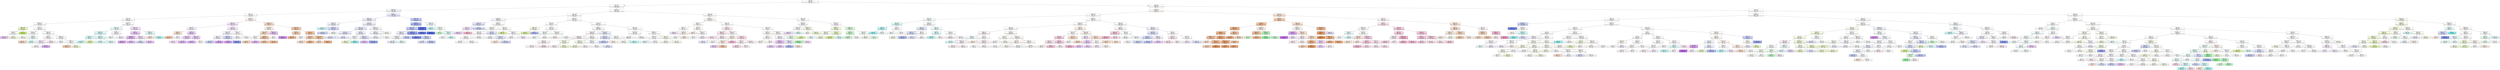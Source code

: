 digraph Tree {
node [shape=box, style="filled", color="black"] ;
0 [label="CCR <= 0.55\ngini = 0.845\nsamples = 81337\nvalue = [15305, 11451, 3931, 11254, 12058, 13177, 14161]\nclass = rku", fillcolor="#fffdfc"] ;
1 [label="nbproc <= 4.5\ngini = 0.843\nsamples = 32136\nvalue = [5564, 3996, 1301, 4839, 5833, 5678, 4925]\nclass = cluHPS", fillcolor="#fefeff"] ;
0 -> 1 [labeldistance=2.5, labelangle=45, headlabel="True"] ;
2 [label="sdComp <= 0.065\ngini = 0.831\nsamples = 10197\nvalue = [1687, 1014, 387, 1842, 2370, 1854, 1043]\nclass = cluHPS", fillcolor="#f3f5fd"] ;
1 -> 2 ;
3 [label="graphSize <= 40.0\ngini = 0.814\nsamples = 3906\nvalue = [1002, 240, 166, 566, 482, 991, 459]\nclass = rku", fillcolor="#fffffe"] ;
2 -> 3 ;
4 [label="sdComp <= 0.02\ngini = 0.831\nsamples = 2847\nvalue = [579, 228, 114, 556, 388, 605, 377]\nclass = rkusd", fillcolor="#fefdff"] ;
3 -> 4 ;
5 [label="graphDepth <= 3.5\ngini = 0.844\nsamples = 1259\nvalue = [224, 206, 62, 153, 194, 230, 190]\nclass = rkusd", fillcolor="#fffeff"] ;
4 -> 5 ;
6 [label="sdComm <= 0.065\ngini = 0.744\nsamples = 154\nvalue = [27, 66, 8, 8, 6, 25, 14]\nclass = random", fillcolor="#e9f7c2"] ;
5 -> 6 ;
7 [label="sdComm <= 0.02\ngini = 0.807\nsamples = 96\nvalue = [21, 24, 7, 8, 6, 24, 6]\nclass = random", fillcolor="#ffffff"] ;
6 -> 7 ;
8 [label="gini = 0.752\nsamples = 32\nvalue = [4, 0, 4, 6, 1, 13, 4]\nclass = rkusd", fillcolor="#eacaf8"] ;
7 -> 8 ;
9 [label="gini = 0.749\nsamples = 64\nvalue = [17, 24, 3, 2, 5, 11, 2]\nclass = random", fillcolor="#f4fbe2"] ;
7 -> 9 ;
10 [label="gini = 0.445\nsamples = 58\nvalue = [6, 42, 1, 0, 0, 1, 8]\nclass = random", fillcolor="#ceed78"] ;
6 -> 10 ;
11 [label="sdComm <= 0.02\ngini = 0.844\nsamples = 1105\nvalue = [197, 140, 54, 145, 188, 205, 176]\nclass = rkusd", fillcolor="#fefdff"] ;
5 -> 11 ;
12 [label="graphSize <= 22.5\ngini = 0.826\nsamples = 317\nvalue = [52, 72, 16, 37, 74, 45, 21]\nclass = cluHPS", fillcolor="#fdfeff"] ;
11 -> 12 ;
13 [label="gini = 0.771\nsamples = 225\nvalue = [32, 72, 7, 11, 66, 28, 9]\nclass = random", fillcolor="#fcfef8"] ;
12 -> 13 ;
14 [label="graphDepth <= 7.5\ngini = 0.805\nsamples = 92\nvalue = [20, 0, 9, 26, 8, 17, 12]\nclass = rkd", fillcolor="#effdfd"] ;
12 -> 14 ;
15 [label="gini = 0.702\nsamples = 35\nvalue = [16, 0, 1, 6, 0, 6, 6]\nclass = rku", fillcolor="#f6d4bb"] ;
14 -> 15 ;
16 [label="gini = 0.784\nsamples = 57\nvalue = [4, 0, 8, 20, 8, 11, 6]\nclass = rkd", fillcolor="#d8faf9"] ;
14 -> 16 ;
17 [label="sdComm <= 0.065\ngini = 0.837\nsamples = 788\nvalue = [145, 68, 38, 108, 114, 160, 155]\nclass = rkusd", fillcolor="#fefdff"] ;
11 -> 17 ;
18 [label="graphDepth <= 7.5\ngini = 0.788\nsamples = 456\nvalue = [91, 0, 9, 60, 55, 118, 123]\nclass = rkuad", fillcolor="#fffcfd"] ;
17 -> 18 ;
19 [label="graphSize <= 22.5\ngini = 0.774\nsamples = 364\nvalue = [83, 0, 7, 48, 27, 110, 89]\nclass = rkusd", fillcolor="#f9f0fd"] ;
18 -> 19 ;
20 [label="gini = 0.781\nsamples = 319\nvalue = [69, 0, 7, 48, 24, 84, 87]\nclass = rkuad", fillcolor="#fffcfd"] ;
19 -> 20 ;
21 [label="gini = 0.563\nsamples = 45\nvalue = [14, 0, 0, 0, 3, 26, 2]\nclass = rkusd", fillcolor="#e1b2f5"] ;
19 -> 21 ;
22 [label="gini = 0.738\nsamples = 92\nvalue = [8, 0, 2, 12, 28, 8, 34]\nclass = rkuad", fillcolor="#fdecf4"] ;
18 -> 22 ;
23 [label="graphSize <= 22.5\ngini = 0.846\nsamples = 332\nvalue = [54, 68, 29, 48, 59, 42, 32]\nclass = random", fillcolor="#fdfef8"] ;
17 -> 23 ;
24 [label="gini = 0.817\nsamples = 195\nvalue = [18, 32, 20, 48, 47, 26, 4]\nclass = rkd", fillcolor="#feffff"] ;
23 -> 24 ;
25 [label="graphDepth <= 7.5\ngini = 0.795\nsamples = 137\nvalue = [36, 36, 9, 0, 12, 16, 28]\nclass = rku", fillcolor="#ffffff"] ;
23 -> 25 ;
26 [label="gini = 0.662\nsamples = 31\nvalue = [16, 0, 1, 0, 4, 4, 6]\nclass = rku", fillcolor="#f5cdb0"] ;
25 -> 26 ;
27 [label="gini = 0.782\nsamples = 106\nvalue = [20, 36, 8, 0, 8, 12, 22]\nclass = random", fillcolor="#f3fbde"] ;
25 -> 27 ;
28 [label="graphSize <= 22.5\ngini = 0.8\nsamples = 1588\nvalue = [355, 22, 52, 403, 194, 375, 187]\nclass = rkd", fillcolor="#fafefe"] ;
4 -> 28 ;
29 [label="sdComm <= 0.065\ngini = 0.794\nsamples = 1240\nvalue = [276, 22, 32, 363, 130, 254, 163]\nclass = rkd", fillcolor="#edfdfc"] ;
28 -> 29 ;
30 [label="graphDepth <= 3.5\ngini = 0.778\nsamples = 1008\nvalue = [204, 22, 13, 350, 105, 176, 138]\nclass = rkd", fillcolor="#dbfafa"] ;
29 -> 30 ;
31 [label="sdComm <= 0.02\ngini = 0.704\nsamples = 73\nvalue = [4, 21, 4, 31, 1, 0, 12]\nclass = rkd", fillcolor="#d9faf9"] ;
30 -> 31 ;
32 [label="gini = 0.652\nsamples = 37\nvalue = [4, 0, 4, 18, 0, 0, 11]\nclass = rkd", fillcolor="#caf8f7"] ;
31 -> 32 ;
33 [label="gini = 0.528\nsamples = 36\nvalue = [0, 21, 0, 13, 1, 0, 1]\nclass = random", fillcolor="#e6f6ba"] ;
31 -> 33 ;
34 [label="sdComm <= 0.02\ngini = 0.772\nsamples = 935\nvalue = [200, 1, 9, 319, 104, 176, 126]\nclass = rkd", fillcolor="#dffbfa"] ;
30 -> 34 ;
35 [label="gini = 0.766\nsamples = 681\nvalue = [146, 1, 0, 238, 74, 124, 98]\nclass = rkd", fillcolor="#ddfbfa"] ;
34 -> 35 ;
36 [label="gini = 0.784\nsamples = 254\nvalue = [54, 0, 9, 81, 30, 52, 28]\nclass = rkd", fillcolor="#e4fbfb"] ;
34 -> 36 ;
37 [label="graphDepth <= 3.5\ngini = 0.758\nsamples = 232\nvalue = [72, 0, 19, 13, 25, 78, 25]\nclass = rkusd", fillcolor="#fcf8fe"] ;
29 -> 37 ;
38 [label="gini = 0.721\nsamples = 58\nvalue = [20, 0, 3, 3, 1, 20, 11]\nclass = rku", fillcolor="#ffffff"] ;
37 -> 38 ;
39 [label="gini = 0.762\nsamples = 174\nvalue = [52, 0, 16, 10, 24, 58, 14]\nclass = rkusd", fillcolor="#fbf5fe"] ;
37 -> 39 ;
40 [label="sdComm <= 0.065\ngini = 0.772\nsamples = 348\nvalue = [79, 0, 20, 40, 64, 121, 24]\nclass = rkusd", fillcolor="#f3e0fb"] ;
28 -> 40 ;
41 [label="graphDepth <= 7.5\ngini = 0.711\nsamples = 239\nvalue = [57, 0, 15, 6, 48, 103, 10]\nclass = rkusd", fillcolor="#ebcdf8"] ;
40 -> 41 ;
42 [label="sdComm <= 0.02\ngini = 0.632\nsamples = 95\nvalue = [24, 0, 2, 6, 10, 51, 2]\nclass = rkusd", fillcolor="#e1b4f5"] ;
41 -> 42 ;
43 [label="gini = 0.604\nsamples = 42\nvalue = [9, 0, 1, 6, 0, 24, 2]\nclass = rkusd", fillcolor="#dca5f3"] ;
42 -> 43 ;
44 [label="gini = 0.624\nsamples = 53\nvalue = [15, 0, 1, 0, 10, 27, 0]\nclass = rkusd", fillcolor="#e6c0f7"] ;
42 -> 44 ;
45 [label="sdComm <= 0.02\ngini = 0.736\nsamples = 144\nvalue = [33, 0, 13, 0, 38, 52, 8]\nclass = rkusd", fillcolor="#f5e5fc"] ;
41 -> 45 ;
46 [label="gini = 0.67\nsamples = 87\nvalue = [19, 0, 4, 0, 38, 26, 0]\nclass = cluHPS", fillcolor="#d8defa"] ;
45 -> 46 ;
47 [label="gini = 0.687\nsamples = 57\nvalue = [14, 0, 9, 0, 0, 26, 8]\nclass = rkusd", fillcolor="#e9c8f8"] ;
45 -> 47 ;
48 [label="graphDepth <= 7.5\ngini = 0.795\nsamples = 109\nvalue = [22, 0, 5, 34, 16, 18, 14]\nclass = rkd", fillcolor="#e4fbfb"] ;
40 -> 48 ;
49 [label="gini = 0.639\nsamples = 38\nvalue = [17, 0, 0, 0, 0, 8, 13]\nclass = rku", fillcolor="#fbebdf"] ;
48 -> 49 ;
50 [label="gini = 0.69\nsamples = 71\nvalue = [5, 0, 5, 34, 16, 10, 1]\nclass = rkd", fillcolor="#bef6f6"] ;
48 -> 50 ;
51 [label="graphSize <= 75.0\ngini = 0.691\nsamples = 1059\nvalue = [423, 12, 52, 10, 94, 386, 82]\nclass = rku", fillcolor="#fef8f4"] ;
3 -> 51 ;
52 [label="graphDepth <= 12.5\ngini = 0.749\nsamples = 566\nvalue = [156, 12, 27, 10, 86, 208, 67]\nclass = rkusd", fillcolor="#f5e6fc"] ;
51 -> 52 ;
53 [label="sdComm <= 0.02\ngini = 0.611\nsamples = 223\nvalue = [93, 0, 7, 0, 6, 102, 15]\nclass = rkusd", fillcolor="#faf1fd"] ;
52 -> 53 ;
54 [label="sdComp <= 0.02\ngini = 0.591\nsamples = 86\nvalue = [44, 0, 2, 0, 0, 32, 8]\nclass = rku", fillcolor="#f9e3d3"] ;
53 -> 54 ;
55 [label="gini = 0.469\nsamples = 48\nvalue = [30, 0, 0, 0, 0, 18, 0]\nclass = rku", fillcolor="#f5cdb0"] ;
54 -> 55 ;
56 [label="gini = 0.681\nsamples = 38\nvalue = [14, 0, 2, 0, 0, 14, 8]\nclass = rku", fillcolor="#ffffff"] ;
54 -> 56 ;
57 [label="sdComp <= 0.02\ngini = 0.605\nsamples = 137\nvalue = [49, 0, 5, 0, 6, 70, 7]\nclass = rkusd", fillcolor="#ecd0f9"] ;
53 -> 57 ;
58 [label="sdComm <= 0.065\ngini = 0.666\nsamples = 68\nvalue = [21, 0, 4, 0, 4, 32, 7]\nclass = rkusd", fillcolor="#edd1f9"] ;
57 -> 58 ;
59 [label="gini = 0.735\nsamples = 35\nvalue = [10, 0, 2, 0, 4, 13, 6]\nclass = rkusd", fillcolor="#f6e7fc"] ;
58 -> 59 ;
60 [label="gini = 0.553\nsamples = 33\nvalue = [11, 0, 2, 0, 0, 19, 1]\nclass = rkusd", fillcolor="#e3b7f6"] ;
58 -> 60 ;
61 [label="sdComm <= 0.065\ngini = 0.531\nsamples = 69\nvalue = [28, 0, 1, 0, 2, 38, 0]\nclass = rkusd", fillcolor="#eccff9"] ;
57 -> 61 ;
62 [label="gini = 0.517\nsamples = 44\nvalue = [16, 0, 0, 0, 2, 26, 0]\nclass = rkusd", fillcolor="#e3b8f6"] ;
61 -> 62 ;
63 [label="gini = 0.538\nsamples = 25\nvalue = [12, 0, 1, 0, 0, 12, 0]\nclass = rku", fillcolor="#ffffff"] ;
61 -> 63 ;
64 [label="sdComm <= 0.065\ngini = 0.788\nsamples = 343\nvalue = [63, 12, 20, 10, 80, 106, 52]\nclass = rkusd", fillcolor="#f7ebfc"] ;
52 -> 64 ;
65 [label="sdComp <= 0.02\ngini = 0.733\nsamples = 219\nvalue = [33, 0, 12, 10, 80, 70, 14]\nclass = cluHPS", fillcolor="#f2f4fd"] ;
64 -> 65 ;
66 [label="sdComm <= 0.02\ngini = 0.745\nsamples = 122\nvalue = [23, 0, 2, 6, 36, 42, 13]\nclass = rkusd", fillcolor="#faf1fd"] ;
65 -> 66 ;
67 [label="gini = 0.684\nsamples = 81\nvalue = [21, 0, 1, 2, 36, 18, 3]\nclass = cluHPS", fillcolor="#ced5f8"] ;
66 -> 67 ;
68 [label="gini = 0.585\nsamples = 41\nvalue = [2, 0, 1, 4, 0, 24, 10]\nclass = rkusd", fillcolor="#dca6f3"] ;
66 -> 68 ;
69 [label="sdComm <= 0.02\ngini = 0.688\nsamples = 97\nvalue = [10, 0, 10, 4, 44, 28, 1]\nclass = cluHPS", fillcolor="#d1d8f9"] ;
65 -> 69 ;
70 [label="gini = 0.609\nsamples = 40\nvalue = [4, 0, 4, 0, 8, 23, 1]\nclass = rkusd", fillcolor="#daa2f3"] ;
69 -> 70 ;
71 [label="gini = 0.566\nsamples = 57\nvalue = [6, 0, 6, 4, 36, 5, 0]\nclass = cluHPS", fillcolor="#8b9cf0"] ;
69 -> 71 ;
72 [label="sdComp <= 0.02\ngini = 0.75\nsamples = 124\nvalue = [30, 12, 8, 0, 0, 36, 38]\nclass = rkuad", fillcolor="#fefafc"] ;
64 -> 72 ;
73 [label="gini = 0.723\nsamples = 96\nvalue = [22, 12, 0, 0, 0, 30, 32]\nclass = rkuad", fillcolor="#fef9fb"] ;
72 -> 73 ;
74 [label="gini = 0.745\nsamples = 28\nvalue = [8, 0, 8, 0, 0, 6, 6]\nclass = rku", fillcolor="#ffffff"] ;
72 -> 74 ;
75 [label="graphDepth <= 25.5\ngini = 0.573\nsamples = 493\nvalue = [267, 0, 25, 0, 8, 178, 15]\nclass = rku", fillcolor="#f8dbc7"] ;
51 -> 75 ;
76 [label="sdComm <= 0.065\ngini = 0.498\nsamples = 267\nvalue = [141, 0, 0, 0, 0, 126, 0]\nclass = rku", fillcolor="#fcf2ea"] ;
75 -> 76 ;
77 [label="sdComm <= 0.02\ngini = 0.486\nsamples = 178\nvalue = [104, 0, 0, 0, 0, 74, 0]\nclass = rku", fillcolor="#f8dbc6"] ;
76 -> 77 ;
78 [label="sdComp <= 0.02\ngini = 0.5\nsamples = 80\nvalue = [40, 0, 0, 0, 0, 40, 0]\nclass = rku", fillcolor="#ffffff"] ;
77 -> 78 ;
79 [label="gini = 0.48\nsamples = 40\nvalue = [24, 0, 0, 0, 0, 16, 0]\nclass = rku", fillcolor="#f6d5bd"] ;
78 -> 79 ;
80 [label="gini = 0.48\nsamples = 40\nvalue = [16, 0, 0, 0, 0, 24, 0]\nclass = rkusd", fillcolor="#e5bdf6"] ;
78 -> 80 ;
81 [label="sdComp <= 0.02\ngini = 0.453\nsamples = 98\nvalue = [64, 0, 0, 0, 0, 34, 0]\nclass = rku", fillcolor="#f3c4a2"] ;
77 -> 81 ;
82 [label="gini = 0.461\nsamples = 50\nvalue = [32, 0, 0, 0, 0, 18, 0]\nclass = rku", fillcolor="#f4c8a8"] ;
81 -> 82 ;
83 [label="gini = 0.444\nsamples = 48\nvalue = [32, 0, 0, 0, 0, 16, 0]\nclass = rku", fillcolor="#f2c09c"] ;
81 -> 83 ;
84 [label="sdComp <= 0.02\ngini = 0.486\nsamples = 89\nvalue = [37, 0, 0, 0, 0, 52, 0]\nclass = rkusd", fillcolor="#e8c6f8"] ;
76 -> 84 ;
85 [label="gini = 0.5\nsamples = 52\nvalue = [26, 0, 0, 0, 0, 26, 0]\nclass = rku", fillcolor="#ffffff"] ;
84 -> 85 ;
86 [label="gini = 0.418\nsamples = 37\nvalue = [11, 0, 0, 0, 0, 26, 0]\nclass = rkusd", fillcolor="#d28df0"] ;
84 -> 86 ;
87 [label="sdComm <= 0.02\ngini = 0.618\nsamples = 226\nvalue = [126, 0, 25, 0, 8, 52, 15]\nclass = rku", fillcolor="#f4c9ab"] ;
75 -> 87 ;
88 [label="sdComp <= 0.02\ngini = 0.566\nsamples = 81\nvalue = [46, 0, 7, 0, 0, 26, 2]\nclass = rku", fillcolor="#f6d1b7"] ;
87 -> 88 ;
89 [label="gini = 0.486\nsamples = 48\nvalue = [32, 0, 4, 0, 0, 12, 0]\nclass = rku", fillcolor="#f1b991"] ;
88 -> 89 ;
90 [label="gini = 0.628\nsamples = 33\nvalue = [14, 0, 3, 0, 0, 14, 2]\nclass = rku", fillcolor="#ffffff"] ;
88 -> 90 ;
91 [label="sdComp <= 0.02\ngini = 0.637\nsamples = 145\nvalue = [80, 0, 18, 0, 8, 26, 13]\nclass = rku", fillcolor="#f3c6a5"] ;
87 -> 91 ;
92 [label="sdComm <= 0.065\ngini = 0.604\nsamples = 74\nvalue = [41, 0, 7, 0, 0, 20, 6]\nclass = rku", fillcolor="#f5ceb2"] ;
91 -> 92 ;
93 [label="gini = 0.591\nsamples = 43\nvalue = [22, 0, 4, 0, 0, 16, 1]\nclass = rku", fillcolor="#f9e3d3"] ;
92 -> 93 ;
94 [label="gini = 0.572\nsamples = 31\nvalue = [19, 0, 3, 0, 0, 4, 5]\nclass = rku", fillcolor="#f1bb94"] ;
92 -> 94 ;
95 [label="sdComm <= 0.065\ngini = 0.645\nsamples = 71\nvalue = [39, 0, 11, 0, 8, 6, 7]\nclass = rku", fillcolor="#f3c4a3"] ;
91 -> 95 ;
96 [label="gini = 0.697\nsamples = 34\nvalue = [15, 0, 6, 0, 8, 0, 5]\nclass = rku", fillcolor="#f8ddca"] ;
95 -> 96 ;
97 [label="gini = 0.532\nsamples = 37\nvalue = [24, 0, 5, 0, 0, 6, 2]\nclass = rku", fillcolor="#f0b68c"] ;
95 -> 97 ;
98 [label="graphDepth <= 9.0\ngini = 0.813\nsamples = 6291\nvalue = [685, 774, 221, 1276, 1888, 863, 584]\nclass = cluHPS", fillcolor="#e7eafc"] ;
2 -> 98 ;
99 [label="graphDepth <= 3.5\ngini = 0.818\nsamples = 5492\nvalue = [631, 740, 130, 1125, 1531, 777, 558]\nclass = cluHPS", fillcolor="#edeffd"] ;
98 -> 99 ;
100 [label="sdComm <= 0.02\ngini = 0.776\nsamples = 1233\nvalue = [97, 130, 23, 345, 411, 124, 103]\nclass = cluHPS", fillcolor="#f0f2fd"] ;
99 -> 100 ;
101 [label="gini = 0.71\nsamples = 388\nvalue = [30, 0, 14, 174, 98, 43, 29]\nclass = rkd", fillcolor="#cbf8f7"] ;
100 -> 101 ;
102 [label="sdComm <= 0.065\ngini = 0.775\nsamples = 845\nvalue = [67, 130, 9, 171, 313, 81, 74]\nclass = cluHPS", fillcolor="#d5dbfa"] ;
100 -> 102 ;
103 [label="gini = 0.748\nsamples = 616\nvalue = [54, 66, 5, 139, 253, 42, 57]\nclass = cluHPS", fillcolor="#d0d7f9"] ;
102 -> 103 ;
104 [label="gini = 0.796\nsamples = 229\nvalue = [13, 64, 4, 32, 60, 39, 17]\nclass = random", fillcolor="#fdfefa"] ;
102 -> 104 ;
105 [label="sdComm <= 0.065\ngini = 0.826\nsamples = 4259\nvalue = [534, 610, 107, 780, 1120, 653, 455]\nclass = cluHPS", fillcolor="#eceefc"] ;
99 -> 105 ;
106 [label="graphSize <= 22.5\ngini = 0.827\nsamples = 2893\nvalue = [369, 452, 80, 468, 772, 415, 337]\nclass = cluHPS", fillcolor="#e6eafc"] ;
105 -> 106 ;
107 [label="sdComm <= 0.02\ngini = 0.825\nsamples = 2688\nvalue = [359, 414, 53, 434, 720, 377, 331]\nclass = cluHPS", fillcolor="#e6eafc"] ;
106 -> 107 ;
108 [label="gini = 0.819\nsamples = 1134\nvalue = [140, 134, 25, 204, 323, 174, 134]\nclass = cluHPS", fillcolor="#e6e9fc"] ;
107 -> 108 ;
109 [label="gini = 0.827\nsamples = 1554\nvalue = [219, 280, 28, 230, 397, 203, 197]\nclass = cluHPS", fillcolor="#edeffd"] ;
107 -> 109 ;
110 [label="sdComm <= 0.02\ngini = 0.819\nsamples = 205\nvalue = [10, 38, 27, 34, 52, 38, 6]\nclass = cluHPS", fillcolor="#eef1fd"] ;
106 -> 110 ;
111 [label="graphSize <= 40.0\ngini = 0.781\nsamples = 91\nvalue = [2, 24, 19, 26, 10, 10, 0]\nclass = rkd", fillcolor="#f9fefe"] ;
110 -> 111 ;
112 [label="gini = 0.746\nsamples = 61\nvalue = [0, 24, 13, 8, 10, 6, 0]\nclass = random", fillcolor="#eef9d2"] ;
111 -> 112 ;
113 [label="gini = 0.578\nsamples = 30\nvalue = [2, 0, 6, 18, 0, 4, 0]\nclass = rkd", fillcolor="#9cf2f0"] ;
111 -> 113 ;
114 [label="graphSize <= 40.0\ngini = 0.771\nsamples = 114\nvalue = [8, 14, 8, 8, 42, 28, 6]\nclass = cluHPS", fillcolor="#dfe3fb"] ;
110 -> 114 ;
115 [label="gini = 0.749\nsamples = 43\nvalue = [7, 2, 6, 4, 0, 18, 6]\nclass = rkusd", fillcolor="#e7c2f7"] ;
114 -> 115 ;
116 [label="gini = 0.598\nsamples = 71\nvalue = [1, 12, 2, 4, 42, 10, 0]\nclass = cluHPS", fillcolor="#9aa9f2"] ;
114 -> 116 ;
117 [label="graphDepth <= 6.5\ngini = 0.817\nsamples = 1366\nvalue = [165, 158, 27, 312, 348, 238, 118]\nclass = cluHPS", fillcolor="#f8f9fe"] ;
105 -> 117 ;
118 [label="graphSize <= 22.5\ngini = 0.814\nsamples = 1313\nvalue = [165, 140, 20, 296, 348, 226, 118]\nclass = cluHPS", fillcolor="#f5f6fe"] ;
117 -> 118 ;
119 [label="gini = 0.815\nsamples = 1221\nvalue = [144, 140, 19, 270, 322, 212, 114]\nclass = cluHPS", fillcolor="#f4f6fe"] ;
118 -> 119 ;
120 [label="gini = 0.763\nsamples = 92\nvalue = [21, 0, 1, 26, 26, 14, 4]\nclass = rkd", fillcolor="#ffffff"] ;
118 -> 120 ;
121 [label="gini = 0.725\nsamples = 53\nvalue = [0, 18, 7, 16, 0, 12, 0]\nclass = random", fillcolor="#fbfef4"] ;
117 -> 121 ;
122 [label="sdComm <= 0.065\ngini = 0.733\nsamples = 799\nvalue = [54, 34, 91, 151, 357, 86, 26]\nclass = cluHPS", fillcolor="#c0c9f7"] ;
98 -> 122 ;
123 [label="graphDepth <= 25.5\ngini = 0.686\nsamples = 686\nvalue = [41, 32, 62, 117, 351, 65, 18]\nclass = cluHPS", fillcolor="#aeb9f4"] ;
122 -> 123 ;
124 [label="sdComm <= 0.02\ngini = 0.729\nsamples = 578\nvalue = [41, 32, 50, 115, 261, 61, 18]\nclass = cluHPS", fillcolor="#c1caf7"] ;
123 -> 124 ;
125 [label="graphSize <= 75.0\ngini = 0.787\nsamples = 319\nvalue = [28, 30, 31, 84, 103, 37, 6]\nclass = cluHPS", fillcolor="#eff1fd"] ;
124 -> 125 ;
126 [label="graphDepth <= 13.5\ngini = 0.81\nsamples = 261\nvalue = [28, 30, 28, 64, 73, 32, 6]\nclass = cluHPS", fillcolor="#f6f7fe"] ;
125 -> 126 ;
127 [label="gini = 0.792\nsamples = 229\nvalue = [22, 30, 22, 54, 73, 28, 0]\nclass = cluHPS", fillcolor="#eaedfc"] ;
126 -> 127 ;
128 [label="gini = 0.781\nsamples = 32\nvalue = [6, 0, 6, 10, 0, 4, 6]\nclass = rkd", fillcolor="#e1fbfb"] ;
126 -> 128 ;
129 [label="gini = 0.603\nsamples = 58\nvalue = [0, 0, 3, 20, 30, 5, 0]\nclass = cluHPS", fillcolor="#cbd3f8"] ;
125 -> 129 ;
130 [label="graphSize <= 40.0\ngini = 0.595\nsamples = 259\nvalue = [13, 2, 19, 31, 158, 24, 12]\nclass = cluHPS", fillcolor="#91a1f1"] ;
124 -> 130 ;
131 [label="gini = 0.501\nsamples = 173\nvalue = [10, 2, 9, 8, 120, 14, 10]\nclass = cluHPS", fillcolor="#7b8eee"] ;
130 -> 131 ;
132 [label="graphSize <= 75.0\ngini = 0.704\nsamples = 86\nvalue = [3, 0, 10, 23, 38, 10, 2]\nclass = cluHPS", fillcolor="#d0d7f9"] ;
130 -> 132 ;
133 [label="gini = 0.733\nsamples = 38\nvalue = [1, 0, 8, 10, 14, 5, 0]\nclass = cluHPS", fillcolor="#e3e7fb"] ;
132 -> 133 ;
134 [label="gini = 0.661\nsamples = 48\nvalue = [2, 0, 2, 13, 24, 5, 2]\nclass = cluHPS", fillcolor="#c1caf7"] ;
132 -> 134 ;
135 [label="sdComm <= 0.02\ngini = 0.291\nsamples = 108\nvalue = [0, 0, 12, 2, 90, 4, 0]\nclass = cluHPS", fillcolor="#5e76ea"] ;
123 -> 135 ;
136 [label="gini = 0.338\nsamples = 45\nvalue = [0, 0, 6, 0, 36, 3, 0]\nclass = cluHPS", fillcolor="#677deb"] ;
135 -> 136 ;
137 [label="gini = 0.255\nsamples = 63\nvalue = [0, 0, 6, 2, 54, 1, 0]\nclass = cluHPS", fillcolor="#5871e9"] ;
135 -> 137 ;
138 [label="graphSize <= 40.0\ngini = 0.788\nsamples = 113\nvalue = [13, 2, 29, 34, 6, 21, 8]\nclass = rkd", fillcolor="#f3fdfd"] ;
122 -> 138 ;
139 [label="gini = 0.706\nsamples = 37\nvalue = [3, 2, 9, 17, 0, 4, 2]\nclass = rkd", fillcolor="#c6f8f7"] ;
138 -> 139 ;
140 [label="graphSize <= 75.0\ngini = 0.801\nsamples = 76\nvalue = [10, 0, 20, 17, 6, 17, 6]\nclass = BIL", fillcolor="#f5fef6"] ;
138 -> 140 ;
141 [label="gini = 0.765\nsamples = 28\nvalue = [4, 0, 10, 0, 6, 4, 4]\nclass = BIL", fillcolor="#dbfadf"] ;
140 -> 141 ;
142 [label="graphDepth <= 25.5\ngini = 0.74\nsamples = 48\nvalue = [6, 0, 10, 17, 0, 13, 2]\nclass = rkd", fillcolor="#e8fcfc"] ;
140 -> 142 ;
143 [label="gini = 0.747\nsamples = 18\nvalue = [4, 0, 4, 5, 0, 5, 0]\nclass = rkd", fillcolor="#ffffff"] ;
142 -> 143 ;
144 [label="gini = 0.72\nsamples = 30\nvalue = [2, 0, 6, 12, 0, 8, 2]\nclass = rkd", fillcolor="#dbfafa"] ;
142 -> 144 ;
145 [label="graphSize <= 40.0\ngini = 0.843\nsamples = 21939\nvalue = [3877, 2982, 914, 2997, 3463, 3824, 3882]\nclass = rkuad", fillcolor="#ffffff"] ;
1 -> 145 ;
146 [label="sdComm <= 0.02\ngini = 0.841\nsamples = 19939\nvalue = [3468, 2820, 613, 2786, 3279, 3429, 3544]\nclass = rkuad", fillcolor="#fffefe"] ;
145 -> 146 ;
147 [label="graphDepth <= 3.5\ngini = 0.837\nsamples = 6675\nvalue = [1128, 769, 216, 824, 1388, 1162, 1188]\nclass = cluHPS", fillcolor="#f8f9fe"] ;
146 -> 147 ;
148 [label="sdComp <= 0.065\ngini = 0.814\nsamples = 1574\nvalue = [233, 160, 40, 161, 474, 269, 237]\nclass = cluHPS", fillcolor="#e0e4fb"] ;
147 -> 148 ;
149 [label="sdComp <= 0.02\ngini = 0.747\nsamples = 208\nvalue = [49, 10, 0, 15, 8, 73, 53]\nclass = rkusd", fillcolor="#f5e5fc"] ;
148 -> 149 ;
150 [label="gini = 0.675\nsamples = 144\nvalue = [43, 0, 0, 4, 8, 65, 24]\nclass = rkusd", fillcolor="#eed4f9"] ;
149 -> 150 ;
151 [label="gini = 0.716\nsamples = 64\nvalue = [6, 10, 0, 11, 0, 8, 29]\nclass = rkuad", fillcolor="#f6bcd6"] ;
149 -> 151 ;
152 [label="gini = 0.802\nsamples = 1366\nvalue = [184, 150, 40, 146, 466, 196, 184]\nclass = cluHPS", fillcolor="#d1d8f9"] ;
148 -> 152 ;
153 [label="graphDepth <= 7.5\ngini = 0.839\nsamples = 5101\nvalue = [895, 609, 176, 663, 914, 893, 951]\nclass = rkuad", fillcolor="#fffdfe"] ;
147 -> 153 ;
154 [label="graphSize <= 22.5\ngini = 0.835\nsamples = 3918\nvalue = [721, 374, 123, 533, 738, 670, 759]\nclass = rkuad", fillcolor="#fffefe"] ;
153 -> 154 ;
155 [label="sdComp <= 0.065\ngini = 0.837\nsamples = 3358\nvalue = [622, 356, 106, 454, 564, 582, 674]\nclass = rkuad", fillcolor="#fffbfd"] ;
154 -> 155 ;
156 [label="sdComp <= 0.02\ngini = 0.841\nsamples = 1556\nvalue = [246, 184, 60, 254, 292, 230, 290]\nclass = cluHPS", fillcolor="#ffffff"] ;
155 -> 156 ;
157 [label="gini = 0.818\nsamples = 304\nvalue = [70, 36, 18, 8, 44, 56, 72]\nclass = rkuad", fillcolor="#fffdfe"] ;
156 -> 157 ;
158 [label="gini = 0.838\nsamples = 1252\nvalue = [176, 148, 42, 246, 248, 174, 218]\nclass = cluHPS", fillcolor="#ffffff"] ;
156 -> 158 ;
159 [label="gini = 0.828\nsamples = 1802\nvalue = [376, 172, 46, 200, 272, 352, 384]\nclass = rkuad", fillcolor="#fffefe"] ;
155 -> 159 ;
160 [label="sdComp <= 0.02\ngini = 0.803\nsamples = 560\nvalue = [99, 18, 17, 79, 174, 88, 85]\nclass = cluHPS", fillcolor="#dfe4fb"] ;
154 -> 160 ;
161 [label="gini = 0.76\nsamples = 110\nvalue = [9, 18, 4, 0, 36, 10, 33]\nclass = cluHPS", fillcolor="#f7f8fe"] ;
160 -> 161 ;
162 [label="sdComp <= 0.065\ngini = 0.791\nsamples = 450\nvalue = [90, 0, 13, 79, 138, 78, 52]\nclass = cluHPS", fillcolor="#e5e8fc"] ;
160 -> 162 ;
163 [label="gini = 0.718\nsamples = 84\nvalue = [34, 0, 0, 12, 4, 24, 10]\nclass = rku", fillcolor="#fbeade"] ;
162 -> 163 ;
164 [label="gini = 0.773\nsamples = 366\nvalue = [56, 0, 13, 67, 134, 54, 42]\nclass = cluHPS", fillcolor="#d3d9f9"] ;
162 -> 164 ;
165 [label="sdComp <= 0.02\ngini = 0.841\nsamples = 1183\nvalue = [174, 235, 53, 130, 176, 223, 192]\nclass = random", fillcolor="#fefffd"] ;
153 -> 165 ;
166 [label="gini = 0.666\nsamples = 70\nvalue = [0, 36, 12, 6, 12, 4, 0]\nclass = random", fillcolor="#e1f4ad"] ;
165 -> 166 ;
167 [label="sdComp <= 0.065\ngini = 0.84\nsamples = 1113\nvalue = [174, 199, 41, 124, 164, 219, 192]\nclass = rkusd", fillcolor="#fdfbfe"] ;
165 -> 167 ;
168 [label="gini = 0.815\nsamples = 276\nvalue = [62, 60, 12, 24, 12, 44, 62]\nclass = rku", fillcolor="#ffffff"] ;
167 -> 168 ;
169 [label="gini = 0.838\nsamples = 837\nvalue = [112, 139, 29, 100, 152, 175, 130]\nclass = rkusd", fillcolor="#fcf8fe"] ;
167 -> 169 ;
170 [label="graphDepth <= 3.5\ngini = 0.841\nsamples = 13264\nvalue = [2340, 2051, 397, 1962, 1891, 2267, 2356]\nclass = rkuad", fillcolor="#ffffff"] ;
146 -> 170 ;
171 [label="sdComp <= 0.02\ngini = 0.835\nsamples = 2152\nvalue = [417, 185, 87, 417, 274, 391, 381]\nclass = rku", fillcolor="#ffffff"] ;
170 -> 171 ;
172 [label="sdComm <= 0.065\ngini = 0.788\nsamples = 143\nvalue = [8, 48, 8, 18, 35, 16, 10]\nclass = random", fillcolor="#f6fce7"] ;
171 -> 172 ;
173 [label="gini = 0.679\nsamples = 92\nvalue = [8, 48, 4, 14, 10, 6, 2]\nclass = random", fillcolor="#e0f4a9"] ;
172 -> 173 ;
174 [label="gini = 0.684\nsamples = 51\nvalue = [0, 0, 4, 4, 25, 10, 8]\nclass = cluHPS", fillcolor="#b7c1f5"] ;
172 -> 174 ;
175 [label="sdComm <= 0.065\ngini = 0.83\nsamples = 2009\nvalue = [409, 137, 79, 399, 239, 375, 371]\nclass = rku", fillcolor="#fffefe"] ;
171 -> 175 ;
176 [label="sdComp <= 0.065\ngini = 0.804\nsamples = 557\nvalue = [130, 0, 33, 138, 52, 92, 112]\nclass = rkd", fillcolor="#fbfffe"] ;
175 -> 176 ;
177 [label="gini = 0.731\nsamples = 114\nvalue = [38, 0, 8, 40, 0, 14, 14]\nclass = rkd", fillcolor="#fafefe"] ;
176 -> 177 ;
178 [label="gini = 0.811\nsamples = 443\nvalue = [92, 0, 25, 98, 52, 78, 98]\nclass = rkd", fillcolor="#ffffff"] ;
176 -> 178 ;
179 [label="sdComp <= 0.065\ngini = 0.834\nsamples = 1452\nvalue = [279, 137, 46, 261, 187, 283, 259]\nclass = rkusd", fillcolor="#fffeff"] ;
175 -> 179 ;
180 [label="gini = 0.759\nsamples = 166\nvalue = [51, 0, 2, 4, 42, 35, 32]\nclass = rku", fillcolor="#fdf6f1"] ;
179 -> 180 ;
181 [label="gini = 0.835\nsamples = 1286\nvalue = [228, 137, 44, 257, 145, 248, 227]\nclass = rkd", fillcolor="#fdffff"] ;
179 -> 181 ;
182 [label="sdComp <= 0.065\ngini = 0.84\nsamples = 11112\nvalue = [1923, 1866, 310, 1545, 1617, 1876, 1975]\nclass = rkuad", fillcolor="#fffefe"] ;
170 -> 182 ;
183 [label="graphDepth <= 7.5\ngini = 0.837\nsamples = 4242\nvalue = [761, 754, 113, 536, 571, 646, 861]\nclass = rkuad", fillcolor="#fef9fc"] ;
182 -> 183 ;
184 [label="sdComm <= 0.065\ngini = 0.832\nsamples = 3382\nvalue = [636, 630, 76, 418, 359, 536, 727]\nclass = rkuad", fillcolor="#fef8fb"] ;
183 -> 184 ;
185 [label="graphSize <= 22.5\ngini = 0.823\nsamples = 1878\nvalue = [364, 308, 36, 260, 153, 284, 473]\nclass = rkuad", fillcolor="#fdf1f6"] ;
184 -> 185 ;
186 [label="sdComp <= 0.02\ngini = 0.823\nsamples = 1648\nvalue = [332, 236, 32, 236, 144, 248, 420]\nclass = rkuad", fillcolor="#fdf2f7"] ;
185 -> 186 ;
187 [label="gini = 0.828\nsamples = 988\nvalue = [196, 140, 14, 156, 96, 166, 220]\nclass = rkuad", fillcolor="#fef9fb"] ;
186 -> 187 ;
188 [label="gini = 0.808\nsamples = 660\nvalue = [136, 96, 18, 80, 48, 82, 200]\nclass = rkuad", fillcolor="#fce7f0"] ;
186 -> 188 ;
189 [label="sdComp <= 0.02\ngini = 0.792\nsamples = 230\nvalue = [32, 72, 4, 24, 9, 36, 53]\nclass = random", fillcolor="#f7fcea"] ;
185 -> 189 ;
190 [label="gini = 0.801\nsamples = 113\nvalue = [22, 24, 0, 6, 9, 28, 24]\nclass = rkusd", fillcolor="#fbf6fe"] ;
189 -> 190 ;
191 [label="gini = 0.733\nsamples = 117\nvalue = [10, 48, 4, 18, 0, 8, 29]\nclass = random", fillcolor="#eff9d4"] ;
189 -> 191 ;
192 [label="sdComp <= 0.02\ngini = 0.834\nsamples = 1504\nvalue = [272, 322, 40, 158, 206, 252, 254]\nclass = random", fillcolor="#fcfef7"] ;
184 -> 192 ;
193 [label="graphSize <= 22.5\ngini = 0.816\nsamples = 584\nvalue = [86, 166, 12, 58, 86, 60, 116]\nclass = random", fillcolor="#f7fcea"] ;
192 -> 193 ;
194 [label="gini = 0.818\nsamples = 438\nvalue = [56, 130, 12, 48, 58, 58, 76]\nclass = random", fillcolor="#f4fbe1"] ;
193 -> 194 ;
195 [label="gini = 0.78\nsamples = 146\nvalue = [30, 36, 0, 10, 28, 2, 40]\nclass = rkuad", fillcolor="#fef8fb"] ;
193 -> 195 ;
196 [label="graphSize <= 22.5\ngini = 0.835\nsamples = 920\nvalue = [186, 156, 28, 100, 120, 192, 138]\nclass = rkusd", fillcolor="#fefdff"] ;
192 -> 196 ;
197 [label="gini = 0.833\nsamples = 844\nvalue = [168, 156, 22, 100, 94, 176, 128]\nclass = rkusd", fillcolor="#fefdff"] ;
196 -> 197 ;
198 [label="gini = 0.759\nsamples = 76\nvalue = [18, 0, 6, 0, 26, 16, 10]\nclass = cluHPS", fillcolor="#e4e8fb"] ;
196 -> 198 ;
199 [label="sdComp <= 0.02\ngini = 0.836\nsamples = 860\nvalue = [125, 124, 37, 118, 212, 110, 134]\nclass = cluHPS", fillcolor="#eaedfc"] ;
183 -> 199 ;
200 [label="sdComm <= 0.065\ngini = 0.76\nsamples = 303\nvalue = [59, 0, 16, 10, 110, 42, 66]\nclass = cluHPS", fillcolor="#dae0fa"] ;
199 -> 200 ;
201 [label="gini = 0.713\nsamples = 251\nvalue = [43, 0, 4, 8, 110, 30, 56]\nclass = cluHPS", fillcolor="#c8d0f8"] ;
200 -> 201 ;
202 [label="gini = 0.76\nsamples = 52\nvalue = [16, 0, 12, 2, 0, 12, 10]\nclass = rku", fillcolor="#fcf2eb"] ;
200 -> 202 ;
203 [label="sdComm <= 0.065\ngini = 0.834\nsamples = 557\nvalue = [66, 124, 21, 108, 102, 68, 68]\nclass = random", fillcolor="#fcfef8"] ;
199 -> 203 ;
204 [label="gini = 0.826\nsamples = 370\nvalue = [58, 88, 10, 28, 74, 64, 48]\nclass = random", fillcolor="#fcfef6"] ;
203 -> 204 ;
205 [label="gini = 0.74\nsamples = 187\nvalue = [8, 36, 11, 80, 28, 4, 20]\nclass = rkd", fillcolor="#c5f7f7"] ;
203 -> 205 ;
206 [label="graphSize <= 22.5\ngini = 0.841\nsamples = 6870\nvalue = [1162, 1112, 197, 1009, 1046, 1230, 1114]\nclass = rkusd", fillcolor="#fefdff"] ;
182 -> 206 ;
207 [label="sdComm <= 0.065\ngini = 0.839\nsamples = 5730\nvalue = [954, 963, 111, 838, 957, 1012, 895]\nclass = rkusd", fillcolor="#fefdff"] ;
206 -> 207 ;
208 [label="gini = 0.838\nsamples = 2433\nvalue = [424, 355, 45, 407, 354, 460, 388]\nclass = rkusd", fillcolor="#fefbff"] ;
207 -> 208 ;
209 [label="gini = 0.838\nsamples = 3297\nvalue = [530, 608, 66, 431, 603, 552, 507]\nclass = random", fillcolor="#ffffff"] ;
207 -> 209 ;
210 [label="graphDepth <= 7.5\ngini = 0.842\nsamples = 1140\nvalue = [208, 149, 86, 171, 89, 218, 219]\nclass = rkuad", fillcolor="#ffffff"] ;
206 -> 210 ;
211 [label="sdComm <= 0.065\ngini = 0.817\nsamples = 566\nvalue = [116, 17, 40, 106, 41, 126, 120]\nclass = rkusd", fillcolor="#fefcff"] ;
210 -> 211 ;
212 [label="gini = 0.825\nsamples = 290\nvalue = [42, 16, 22, 80, 33, 54, 43]\nclass = rkd", fillcolor="#e9fcfc"] ;
211 -> 212 ;
213 [label="gini = 0.768\nsamples = 276\nvalue = [74, 1, 18, 26, 8, 72, 77]\nclass = rkuad", fillcolor="#fffcfd"] ;
211 -> 213 ;
214 [label="sdComm <= 0.065\ngini = 0.84\nsamples = 574\nvalue = [92, 132, 46, 65, 48, 92, 99]\nclass = random", fillcolor="#fafdf1"] ;
210 -> 214 ;
215 [label="gini = 0.833\nsamples = 212\nvalue = [30, 52, 34, 14, 13, 32, 37]\nclass = random", fillcolor="#f9fdee"] ;
214 -> 215 ;
216 [label="gini = 0.835\nsamples = 362\nvalue = [62, 80, 12, 51, 35, 60, 62]\nclass = random", fillcolor="#fbfdf3"] ;
214 -> 216 ;
217 [label="sdComp <= 0.065\ngini = 0.842\nsamples = 2000\nvalue = [409, 162, 301, 211, 184, 395, 338]\nclass = rku", fillcolor="#fffefd"] ;
145 -> 217 ;
218 [label="graphDepth <= 12.5\ngini = 0.817\nsamples = 1346\nvalue = [336, 36, 173, 102, 134, 288, 277]\nclass = rku", fillcolor="#fef9f6"] ;
217 -> 218 ;
219 [label="sdComp <= 0.02\ngini = 0.77\nsamples = 285\nvalue = [89, 0, 21, 41, 18, 86, 30]\nclass = rku", fillcolor="#fffdfc"] ;
218 -> 219 ;
220 [label="sdComm <= 0.02\ngini = 0.773\nsamples = 117\nvalue = [35, 0, 7, 9, 14, 36, 16]\nclass = rkusd", fillcolor="#fefdff"] ;
219 -> 220 ;
221 [label="gini = 0.737\nsamples = 48\nvalue = [12, 0, 5, 0, 12, 17, 2]\nclass = rkusd", fillcolor="#f4e3fb"] ;
220 -> 221 ;
222 [label="sdComm <= 0.065\ngini = 0.753\nsamples = 69\nvalue = [23, 0, 2, 9, 2, 19, 14]\nclass = rku", fillcolor="#fdf5ef"] ;
220 -> 222 ;
223 [label="gini = 0.776\nsamples = 28\nvalue = [7, 0, 0, 5, 2, 7, 7]\nclass = rku", fillcolor="#ffffff"] ;
222 -> 223 ;
224 [label="gini = 0.721\nsamples = 41\nvalue = [16, 0, 2, 4, 0, 12, 7]\nclass = rku", fillcolor="#fbeee4"] ;
222 -> 224 ;
225 [label="sdComm <= 0.02\ngini = 0.757\nsamples = 168\nvalue = [54, 0, 14, 32, 4, 50, 14]\nclass = rku", fillcolor="#fefbf8"] ;
219 -> 225 ;
226 [label="gini = 0.717\nsamples = 86\nvalue = [30, 0, 2, 24, 0, 24, 6]\nclass = rku", fillcolor="#fcf3ec"] ;
225 -> 226 ;
227 [label="sdComm <= 0.065\ngini = 0.771\nsamples = 82\nvalue = [24, 0, 12, 8, 4, 26, 8]\nclass = rkusd", fillcolor="#fcf8fe"] ;
225 -> 227 ;
228 [label="gini = 0.745\nsamples = 49\nvalue = [16, 0, 7, 0, 4, 16, 6]\nclass = rku", fillcolor="#ffffff"] ;
227 -> 228 ;
229 [label="gini = 0.764\nsamples = 33\nvalue = [8, 0, 5, 8, 0, 10, 2]\nclass = rkusd", fillcolor="#f9effd"] ;
227 -> 229 ;
230 [label="sdComp <= 0.02\ngini = 0.818\nsamples = 1061\nvalue = [247, 36, 152, 61, 116, 202, 247]\nclass = rku", fillcolor="#ffffff"] ;
218 -> 230 ;
231 [label="graphSize <= 75.0\ngini = 0.79\nsamples = 574\nvalue = [137, 0, 74, 27, 68, 92, 176]\nclass = rkuad", fillcolor="#fdedf4"] ;
230 -> 231 ;
232 [label="sdComm <= 0.02\ngini = 0.803\nsamples = 327\nvalue = [64, 0, 32, 26, 56, 52, 97]\nclass = rkuad", fillcolor="#fce6f0"] ;
231 -> 232 ;
233 [label="gini = 0.783\nsamples = 92\nvalue = [16, 0, 12, 20, 0, 16, 28]\nclass = rkuad", fillcolor="#fce9f2"] ;
232 -> 233 ;
234 [label="sdComm <= 0.065\ngini = 0.784\nsamples = 235\nvalue = [48, 0, 20, 6, 56, 36, 69]\nclass = rkuad", fillcolor="#fdf1f6"] ;
232 -> 234 ;
235 [label="gini = 0.746\nsamples = 107\nvalue = [10, 0, 12, 6, 40, 8, 31]\nclass = cluHPS", fillcolor="#e8ebfc"] ;
234 -> 235 ;
236 [label="gini = 0.756\nsamples = 128\nvalue = [38, 0, 8, 0, 16, 28, 38]\nclass = rku", fillcolor="#ffffff"] ;
234 -> 236 ;
237 [label="graphDepth <= 25.5\ngini = 0.753\nsamples = 247\nvalue = [73, 0, 42, 1, 12, 40, 79]\nclass = rkuad", fillcolor="#fef8fb"] ;
231 -> 237 ;
238 [label="sdComm <= 0.065\ngini = 0.758\nsamples = 114\nvalue = [37, 0, 14, 0, 8, 28, 27]\nclass = rku", fillcolor="#fcf2ea"] ;
237 -> 238 ;
239 [label="sdComm <= 0.02\ngini = 0.757\nsamples = 79\nvalue = [28, 0, 13, 0, 8, 20, 10]\nclass = rku", fillcolor="#fbeee4"] ;
238 -> 239 ;
240 [label="gini = 0.759\nsamples = 43\nvalue = [8, 0, 5, 0, 8, 16, 6]\nclass = rkusd", fillcolor="#edd2f9"] ;
239 -> 240 ;
241 [label="gini = 0.617\nsamples = 36\nvalue = [20, 0, 8, 0, 0, 4, 4]\nclass = rku", fillcolor="#f4c9aa"] ;
239 -> 241 ;
242 [label="gini = 0.645\nsamples = 35\nvalue = [9, 0, 1, 0, 0, 8, 17]\nclass = rkuad", fillcolor="#f7c2da"] ;
238 -> 242 ;
243 [label="sdComm <= 0.065\ngini = 0.72\nsamples = 133\nvalue = [36, 0, 28, 1, 4, 12, 52]\nclass = rkuad", fillcolor="#fbdeeb"] ;
237 -> 243 ;
244 [label="sdComm <= 0.02\ngini = 0.7\nsamples = 100\nvalue = [34, 0, 16, 0, 0, 12, 38]\nclass = rkuad", fillcolor="#fdf3f8"] ;
243 -> 244 ;
245 [label="gini = 0.698\nsamples = 44\nvalue = [12, 0, 10, 0, 0, 4, 18]\nclass = rkuad", fillcolor="#fadae8"] ;
244 -> 245 ;
246 [label="gini = 0.686\nsamples = 56\nvalue = [22, 0, 6, 0, 0, 8, 20]\nclass = rku", fillcolor="#fef8f4"] ;
244 -> 246 ;
247 [label="gini = 0.669\nsamples = 33\nvalue = [2, 0, 12, 1, 4, 0, 14]\nclass = rkuad", fillcolor="#fdecf3"] ;
243 -> 247 ;
248 [label="sdComm <= 0.065\ngini = 0.831\nsamples = 487\nvalue = [110, 36, 78, 34, 48, 110, 71]\nclass = rku", fillcolor="#ffffff"] ;
230 -> 248 ;
249 [label="graphSize <= 75.0\ngini = 0.807\nsamples = 344\nvalue = [88, 0, 45, 24, 44, 84, 59]\nclass = rku", fillcolor="#fffdfc"] ;
248 -> 249 ;
250 [label="sdComm <= 0.02\ngini = 0.772\nsamples = 155\nvalue = [46, 0, 17, 4, 12, 34, 42]\nclass = rku", fillcolor="#fefbf8"] ;
249 -> 250 ;
251 [label="gini = 0.788\nsamples = 66\nvalue = [18, 0, 10, 0, 12, 10, 16]\nclass = rku", fillcolor="#fefaf7"] ;
250 -> 251 ;
252 [label="gini = 0.735\nsamples = 89\nvalue = [28, 0, 7, 4, 0, 24, 26]\nclass = rku", fillcolor="#fefbf9"] ;
250 -> 252 ;
253 [label="sdComm <= 0.02\ngini = 0.811\nsamples = 189\nvalue = [42, 0, 28, 20, 32, 50, 17]\nclass = rkusd", fillcolor="#fbf4fe"] ;
249 -> 253 ;
254 [label="graphDepth <= 25.5\ngini = 0.73\nsamples = 98\nvalue = [18, 0, 13, 16, 0, 42, 9]\nclass = rkusd", fillcolor="#e8c4f7"] ;
253 -> 254 ;
255 [label="gini = 0.672\nsamples = 53\nvalue = [8, 0, 5, 16, 0, 24, 0]\nclass = rkusd", fillcolor="#eed4f9"] ;
254 -> 255 ;
256 [label="gini = 0.719\nsamples = 45\nvalue = [10, 0, 8, 0, 0, 18, 9]\nclass = rkusd", fillcolor="#edd2f9"] ;
254 -> 256 ;
257 [label="graphDepth <= 25.5\ngini = 0.762\nsamples = 91\nvalue = [24, 0, 15, 4, 32, 8, 8]\nclass = cluHPS", fillcolor="#e7ebfc"] ;
253 -> 257 ;
258 [label="gini = 0.677\nsamples = 48\nvalue = [10, 0, 6, 0, 24, 4, 4]\nclass = cluHPS", fillcolor="#b6c1f5"] ;
257 -> 258 ;
259 [label="gini = 0.79\nsamples = 43\nvalue = [14, 0, 9, 4, 8, 4, 4]\nclass = rku", fillcolor="#fbece2"] ;
257 -> 259 ;
260 [label="graphDepth <= 25.5\ngini = 0.814\nsamples = 143\nvalue = [22, 36, 33, 10, 4, 26, 12]\nclass = random", fillcolor="#fdfefa"] ;
248 -> 260 ;
261 [label="graphSize <= 75.0\ngini = 0.8\nsamples = 69\nvalue = [10, 0, 21, 10, 4, 14, 10]\nclass = BIL", fillcolor="#e6fce8"] ;
260 -> 261 ;
262 [label="gini = 0.667\nsamples = 30\nvalue = [2, 0, 16, 4, 4, 2, 2]\nclass = BIL", fillcolor="#a4f3ad"] ;
261 -> 262 ;
263 [label="gini = 0.781\nsamples = 39\nvalue = [8, 0, 5, 6, 0, 12, 8]\nclass = rkusd", fillcolor="#f5e5fc"] ;
261 -> 263 ;
264 [label="gini = 0.684\nsamples = 74\nvalue = [12, 36, 12, 0, 0, 12, 2]\nclass = random", fillcolor="#e3f5b2"] ;
260 -> 264 ;
265 [label="sdComm <= 0.02\ngini = 0.843\nsamples = 654\nvalue = [73, 126, 128, 109, 50, 107, 61]\nclass = BIL", fillcolor="#fefffe"] ;
217 -> 265 ;
266 [label="graphSize <= 75.0\ngini = 0.828\nsamples = 285\nvalue = [40, 40, 42, 61, 7, 66, 29]\nclass = rkusd", fillcolor="#fdfbfe"] ;
265 -> 266 ;
267 [label="graphDepth <= 12.5\ngini = 0.806\nsamples = 219\nvalue = [28, 16, 25, 58, 7, 60, 25]\nclass = rkusd", fillcolor="#fefdff"] ;
266 -> 267 ;
268 [label="gini = 0.786\nsamples = 138\nvalue = [19, 16, 13, 30, 4, 48, 8]\nclass = rkusd", fillcolor="#f2defb"] ;
267 -> 268 ;
269 [label="gini = 0.779\nsamples = 81\nvalue = [9, 0, 12, 28, 3, 12, 17]\nclass = rkd", fillcolor="#ddfbfa"] ;
267 -> 269 ;
270 [label="graphDepth <= 25.5\ngini = 0.754\nsamples = 66\nvalue = [12, 24, 17, 3, 0, 6, 4]\nclass = random", fillcolor="#f5fbe3"] ;
266 -> 270 ;
271 [label="gini = 0.787\nsamples = 25\nvalue = [6, 6, 6, 3, 0, 0, 4]\nclass = rku", fillcolor="#ffffff"] ;
270 -> 271 ;
272 [label="gini = 0.692\nsamples = 41\nvalue = [6, 18, 11, 0, 0, 6, 0]\nclass = random", fillcolor="#eef9d1"] ;
270 -> 272 ;
273 [label="graphSize <= 75.0\ngini = 0.833\nsamples = 369\nvalue = [33, 86, 86, 48, 43, 41, 32]\nclass = random", fillcolor="#ffffff"] ;
265 -> 273 ;
274 [label="graphDepth <= 12.5\ngini = 0.805\nsamples = 265\nvalue = [15, 86, 49, 33, 43, 19, 20]\nclass = random", fillcolor="#f3fbdd"] ;
273 -> 274 ;
275 [label="sdComm <= 0.065\ngini = 0.802\nsamples = 134\nvalue = [4, 38, 26, 17, 31, 11, 7]\nclass = random", fillcolor="#fafdf2"] ;
274 -> 275 ;
276 [label="gini = 0.814\nsamples = 48\nvalue = [4, 2, 10, 13, 3, 9, 7]\nclass = rkd", fillcolor="#effdfd"] ;
275 -> 276 ;
277 [label="gini = 0.681\nsamples = 86\nvalue = [0, 36, 16, 4, 28, 2, 0]\nclass = random", fillcolor="#f5fbe4"] ;
275 -> 277 ;
278 [label="sdComm <= 0.065\ngini = 0.791\nsamples = 131\nvalue = [11, 48, 23, 16, 12, 8, 13]\nclass = random", fillcolor="#eef9d1"] ;
274 -> 278 ;
279 [label="gini = 0.651\nsamples = 88\nvalue = [6, 48, 13, 0, 12, 2, 7]\nclass = random", fillcolor="#ddf3a3"] ;
278 -> 279 ;
280 [label="gini = 0.755\nsamples = 43\nvalue = [5, 0, 10, 16, 0, 6, 6]\nclass = rkd", fillcolor="#dbfafa"] ;
278 -> 280 ;
281 [label="graphDepth <= 25.5\ngini = 0.765\nsamples = 104\nvalue = [18, 0, 37, 15, 0, 22, 12]\nclass = BIL", fillcolor="#dbfade"] ;
273 -> 281 ;
282 [label="sdComm <= 0.065\ngini = 0.664\nsamples = 39\nvalue = [1, 0, 18, 11, 0, 8, 1]\nclass = BIL", fillcolor="#cef8d2"] ;
281 -> 282 ;
283 [label="gini = 0.582\nsamples = 19\nvalue = [1, 0, 10, 7, 0, 0, 1]\nclass = BIL", fillcolor="#cef8d2"] ;
282 -> 283 ;
284 [label="gini = 0.64\nsamples = 20\nvalue = [0, 0, 8, 4, 0, 8, 0]\nclass = BIL", fillcolor="#ffffff"] ;
282 -> 284 ;
285 [label="sdComm <= 0.065\ngini = 0.767\nsamples = 65\nvalue = [17, 0, 19, 4, 0, 14, 11]\nclass = BIL", fillcolor="#f7fef8"] ;
281 -> 285 ;
286 [label="gini = 0.735\nsamples = 38\nvalue = [13, 0, 10, 0, 0, 8, 7]\nclass = rku", fillcolor="#fcf2ea"] ;
285 -> 286 ;
287 [label="gini = 0.774\nsamples = 27\nvalue = [4, 0, 9, 4, 0, 6, 4]\nclass = BIL", fillcolor="#e3fbe6"] ;
285 -> 287 ;
288 [label="sdComp <= 0.65\ngini = 0.844\nsamples = 49201\nvalue = [9741, 7455, 2630, 6415, 6225, 7499, 9236]\nclass = rku", fillcolor="#fffdfc"] ;
0 -> 288 [labeldistance=2.5, labelangle=-45, headlabel="False"] ;
289 [label="graphSize <= 40.0\ngini = 0.828\nsamples = 11921\nvalue = [2897, 1283, 355, 1641, 1351, 1935, 2459]\nclass = rku", fillcolor="#fef9f6"] ;
288 -> 289 ;
290 [label="graphDepth <= 3.5\ngini = 0.836\nsamples = 9597\nvalue = [1946, 1217, 234, 1475, 1286, 1564, 1875]\nclass = rku", fillcolor="#fffefd"] ;
289 -> 290 ;
291 [label="sdComm <= 0.2\ngini = 0.833\nsamples = 1255\nvalue = [196, 127, 61, 297, 254, 148, 172]\nclass = rkd", fillcolor="#f6fefe"] ;
290 -> 291 ;
292 [label="nbproc <= 4.5\ngini = 0.818\nsamples = 284\nvalue = [42, 46, 31, 88, 32, 29, 16]\nclass = rkd", fillcolor="#dcfafa"] ;
291 -> 292 ;
293 [label="sdComp <= 0.2\ngini = 0.732\nsamples = 94\nvalue = [16, 0, 4, 41, 14, 5, 14]\nclass = rkd", fillcolor="#c0f7f6"] ;
292 -> 293 ;
294 [label="gini = 0.646\nsamples = 62\nvalue = [11, 0, 0, 33, 10, 1, 7]\nclass = rkd", fillcolor="#aaf4f2"] ;
293 -> 294 ;
295 [label="gini = 0.818\nsamples = 32\nvalue = [5, 0, 4, 8, 4, 4, 7]\nclass = rkd", fillcolor="#f7fefe"] ;
293 -> 295 ;
296 [label="sdComp <= 0.2\ngini = 0.816\nsamples = 190\nvalue = [26, 46, 27, 47, 18, 24, 2]\nclass = rkd", fillcolor="#feffff"] ;
292 -> 296 ;
297 [label="gini = 0.78\nsamples = 128\nvalue = [10, 36, 25, 37, 12, 8, 0]\nclass = rkd", fillcolor="#fdffff"] ;
296 -> 297 ;
298 [label="gini = 0.803\nsamples = 62\nvalue = [16, 10, 2, 10, 6, 16, 2]\nclass = rku", fillcolor="#ffffff"] ;
296 -> 298 ;
299 [label="sdComm <= 0.65\ngini = 0.828\nsamples = 971\nvalue = [154, 81, 30, 209, 222, 119, 156]\nclass = cluHPS", fillcolor="#fcfcff"] ;
291 -> 299 ;
300 [label="sdComp <= 0.2\ngini = 0.828\nsamples = 325\nvalue = [54, 33, 21, 44, 92, 47, 34]\nclass = cluHPS", fillcolor="#e3e7fb"] ;
299 -> 300 ;
301 [label="nbproc <= 4.5\ngini = 0.759\nsamples = 157\nvalue = [17, 18, 4, 38, 60, 16, 4]\nclass = cluHPS", fillcolor="#dae0fa"] ;
300 -> 301 ;
302 [label="gini = 0.801\nsamples = 59\nvalue = [13, 18, 3, 8, 3, 10, 4]\nclass = random", fillcolor="#f7fce9"] ;
301 -> 302 ;
303 [label="gini = 0.562\nsamples = 98\nvalue = [4, 0, 1, 30, 57, 6, 0]\nclass = cluHPS", fillcolor="#b0bcf5"] ;
301 -> 303 ;
304 [label="nbproc <= 4.5\ngini = 0.83\nsamples = 168\nvalue = [37, 15, 17, 6, 32, 31, 30]\nclass = rku", fillcolor="#fefaf8"] ;
300 -> 304 ;
305 [label="gini = 0.793\nsamples = 78\nvalue = [16, 0, 15, 4, 24, 11, 8]\nclass = cluHPS", fillcolor="#e5e9fc"] ;
304 -> 305 ;
306 [label="gini = 0.8\nsamples = 90\nvalue = [21, 15, 2, 2, 8, 20, 22]\nclass = rkuad", fillcolor="#fffcfd"] ;
304 -> 306 ;
307 [label="nbproc <= 4.5\ngini = 0.816\nsamples = 646\nvalue = [100, 48, 9, 165, 130, 72, 122]\nclass = rkd", fillcolor="#f2fdfd"] ;
299 -> 307 ;
308 [label="sdComp <= 0.2\ngini = 0.779\nsamples = 158\nvalue = [22, 0, 7, 53, 35, 28, 13]\nclass = rkd", fillcolor="#e2fbfb"] ;
307 -> 308 ;
309 [label="gini = 0.638\nsamples = 84\nvalue = [1, 0, 6, 44, 23, 6, 4]\nclass = rkd", fillcolor="#bbf6f5"] ;
308 -> 309 ;
310 [label="gini = 0.775\nsamples = 74\nvalue = [21, 0, 1, 9, 12, 22, 9]\nclass = rkusd", fillcolor="#fefbff"] ;
308 -> 310 ;
311 [label="sdComp <= 0.2\ngini = 0.816\nsamples = 488\nvalue = [78, 48, 2, 112, 95, 44, 109]\nclass = rkd", fillcolor="#fdffff"] ;
307 -> 311 ;
312 [label="gini = 0.821\nsamples = 327\nvalue = [58, 36, 1, 62, 43, 44, 83]\nclass = rkuad", fillcolor="#fdeff5"] ;
311 -> 312 ;
313 [label="gini = 0.752\nsamples = 161\nvalue = [20, 12, 1, 50, 52, 0, 26]\nclass = cluHPS", fillcolor="#fbfcff"] ;
311 -> 313 ;
314 [label="graphDepth <= 7.5\ngini = 0.833\nsamples = 8342\nvalue = [1750, 1090, 173, 1178, 1032, 1416, 1703]\nclass = rku", fillcolor="#fffefe"] ;
290 -> 314 ;
315 [label="graphSize <= 22.5\ngini = 0.827\nsamples = 6401\nvalue = [1475, 852, 142, 870, 618, 1106, 1338]\nclass = rku", fillcolor="#fefcfa"] ;
314 -> 315 ;
316 [label="nbproc <= 4.5\ngini = 0.833\nsamples = 5492\nvalue = [1157, 826, 115, 829, 580, 891, 1094]\nclass = rku", fillcolor="#fffdfc"] ;
315 -> 316 ;
317 [label="sdComp <= 0.2\ngini = 0.82\nsamples = 1558\nvalue = [319, 158, 80, 321, 90, 197, 393]\nclass = rkuad", fillcolor="#fdf3f8"] ;
316 -> 317 ;
318 [label="sdComm <= 0.2\ngini = 0.794\nsamples = 933\nvalue = [161, 108, 36, 279, 34, 81, 234]\nclass = rkd", fillcolor="#f2fdfd"] ;
317 -> 318 ;
319 [label="gini = 0.785\nsamples = 545\nvalue = [91, 42, 13, 182, 20, 81, 116]\nclass = rkd", fillcolor="#e1fbfb"] ;
318 -> 319 ;
320 [label="sdComm <= 0.65\ngini = 0.779\nsamples = 388\nvalue = [70, 66, 23, 97, 14, 0, 118]\nclass = rkuad", fillcolor="#fdf1f6"] ;
318 -> 320 ;
321 [label="gini = 0.786\nsamples = 274\nvalue = [52, 42, 18, 66, 14, 0, 82]\nclass = rkuad", fillcolor="#fdf0f6"] ;
320 -> 321 ;
322 [label="gini = 0.755\nsamples = 114\nvalue = [18, 24, 5, 31, 0, 0, 36]\nclass = rkuad", fillcolor="#fdf3f8"] ;
320 -> 322 ;
323 [label="sdComm <= 0.2\ngini = 0.813\nsamples = 625\nvalue = [158, 50, 44, 42, 56, 116, 159]\nclass = rkuad", fillcolor="#ffffff"] ;
317 -> 323 ;
324 [label="gini = 0.744\nsamples = 404\nvalue = [140, 24, 8, 14, 12, 104, 102]\nclass = rku", fillcolor="#fcf0e7"] ;
323 -> 324 ;
325 [label="sdComm <= 0.65\ngini = 0.828\nsamples = 221\nvalue = [18, 26, 36, 28, 44, 12, 57]\nclass = rkuad", fillcolor="#fdf0f6"] ;
323 -> 325 ;
326 [label="gini = 0.722\nsamples = 52\nvalue = [6, 0, 18, 2, 8, 0, 18]\nclass = BIL", fillcolor="#ffffff"] ;
325 -> 326 ;
327 [label="gini = 0.833\nsamples = 169\nvalue = [12, 26, 18, 26, 36, 12, 39]\nclass = rkuad", fillcolor="#fefbfc"] ;
325 -> 327 ;
328 [label="sdComm <= 0.2\ngini = 0.831\nsamples = 3934\nvalue = [838, 668, 35, 508, 490, 694, 701]\nclass = rku", fillcolor="#fefaf7"] ;
316 -> 328 ;
329 [label="sdComp <= 0.2\ngini = 0.83\nsamples = 712\nvalue = [102, 160, 10, 138, 84, 104, 114]\nclass = random", fillcolor="#fcfef7"] ;
328 -> 329 ;
330 [label="gini = 0.829\nsamples = 388\nvalue = [72, 80, 8, 72, 38, 42, 76]\nclass = random", fillcolor="#fefffc"] ;
329 -> 330 ;
331 [label="gini = 0.818\nsamples = 324\nvalue = [30, 80, 2, 66, 46, 62, 38]\nclass = random", fillcolor="#fbfef4"] ;
329 -> 331 ;
332 [label="sdComm <= 0.65\ngini = 0.827\nsamples = 3222\nvalue = [736, 508, 25, 370, 406, 590, 587]\nclass = rku", fillcolor="#fef8f4"] ;
328 -> 332 ;
333 [label="sdComp <= 0.2\ngini = 0.805\nsamples = 1307\nvalue = [344, 202, 7, 112, 90, 290, 262]\nclass = rku", fillcolor="#fef8f4"] ;
332 -> 333 ;
334 [label="gini = 0.784\nsamples = 720\nvalue = [192, 72, 2, 60, 34, 194, 166]\nclass = rkusd", fillcolor="#fffeff"] ;
333 -> 334 ;
335 [label="gini = 0.813\nsamples = 587\nvalue = [152, 130, 5, 52, 56, 96, 96]\nclass = rku", fillcolor="#fef9f5"] ;
333 -> 335 ;
336 [label="sdComp <= 0.2\ngini = 0.834\nsamples = 1915\nvalue = [392, 306, 18, 258, 316, 300, 325]\nclass = rku", fillcolor="#fefaf7"] ;
332 -> 336 ;
337 [label="gini = 0.835\nsamples = 628\nvalue = [104, 84, 8, 108, 128, 102, 94]\nclass = cluHPS", fillcolor="#f7f9fe"] ;
336 -> 337 ;
338 [label="gini = 0.829\nsamples = 1287\nvalue = [288, 222, 10, 150, 188, 198, 231]\nclass = rku", fillcolor="#fef8f4"] ;
336 -> 338 ;
339 [label="sdComp <= 0.2\ngini = 0.744\nsamples = 909\nvalue = [318, 26, 27, 41, 38, 215, 244]\nclass = rku", fillcolor="#fcf1e9"] ;
315 -> 339 ;
340 [label="sdComm <= 0.65\ngini = 0.714\nsamples = 516\nvalue = [180, 6, 22, 12, 14, 102, 180]\nclass = rku", fillcolor="#ffffff"] ;
339 -> 340 ;
341 [label="nbproc <= 4.5\ngini = 0.693\nsamples = 287\nvalue = [79, 0, 10, 7, 10, 56, 125]\nclass = rkuad", fillcolor="#f9d3e4"] ;
340 -> 341 ;
342 [label="sdComm <= 0.2\ngini = 0.658\nsamples = 109\nvalue = [39, 0, 10, 0, 0, 12, 48]\nclass = rkuad", fillcolor="#fce6ef"] ;
341 -> 342 ;
343 [label="gini = 0.615\nsamples = 54\nvalue = [24, 0, 0, 0, 0, 8, 22]\nclass = rku", fillcolor="#fdf7f3"] ;
342 -> 343 ;
344 [label="gini = 0.664\nsamples = 55\nvalue = [15, 0, 10, 0, 0, 4, 26]\nclass = rkuad", fillcolor="#f8c9de"] ;
342 -> 344 ;
345 [label="sdComm <= 0.2\ngini = 0.697\nsamples = 178\nvalue = [40, 0, 0, 7, 10, 44, 77]\nclass = rkuad", fillcolor="#f9cee1"] ;
341 -> 345 ;
346 [label="gini = 0.71\nsamples = 65\nvalue = [18, 0, 0, 1, 4, 20, 22]\nclass = rkuad", fillcolor="#fef6fa"] ;
345 -> 346 ;
347 [label="gini = 0.674\nsamples = 113\nvalue = [22, 0, 0, 6, 6, 24, 55]\nclass = rkuad", fillcolor="#f6bad5"] ;
345 -> 347 ;
348 [label="nbproc <= 4.5\ngini = 0.703\nsamples = 229\nvalue = [101, 6, 12, 5, 4, 46, 55]\nclass = rku", fillcolor="#f8decb"] ;
340 -> 348 ;
349 [label="gini = 0.725\nsamples = 36\nvalue = [13, 0, 3, 5, 0, 12, 3]\nclass = rku", fillcolor="#fefaf7"] ;
348 -> 349 ;
350 [label="gini = 0.685\nsamples = 193\nvalue = [88, 6, 9, 0, 4, 34, 52]\nclass = rku", fillcolor="#f8dfcc"] ;
348 -> 350 ;
351 [label="sdComm <= 0.65\ngini = 0.756\nsamples = 393\nvalue = [138, 20, 5, 29, 24, 113, 64]\nclass = rku", fillcolor="#fdf4ed"] ;
339 -> 351 ;
352 [label="sdComm <= 0.2\ngini = 0.716\nsamples = 192\nvalue = [61, 8, 3, 6, 8, 75, 31]\nclass = rkusd", fillcolor="#f7eafc"] ;
351 -> 352 ;
353 [label="nbproc <= 4.5\ngini = 0.74\nsamples = 81\nvalue = [17, 8, 1, 6, 0, 32, 17]\nclass = rkusd", fillcolor="#edd1f9"] ;
352 -> 353 ;
354 [label="gini = 0.638\nsamples = 30\nvalue = [7, 0, 0, 0, 0, 14, 9]\nclass = rkusd", fillcolor="#ecd0f9"] ;
353 -> 354 ;
355 [label="gini = 0.774\nsamples = 51\nvalue = [10, 8, 1, 6, 0, 18, 8]\nclass = rkusd", fillcolor="#f0d8fa"] ;
353 -> 355 ;
356 [label="nbproc <= 4.5\ngini = 0.671\nsamples = 111\nvalue = [44, 0, 2, 0, 8, 43, 14]\nclass = rku", fillcolor="#fffdfc"] ;
352 -> 356 ;
357 [label="gini = 0.609\nsamples = 29\nvalue = [12, 0, 0, 0, 0, 13, 4]\nclass = rkusd", fillcolor="#faf3fd"] ;
356 -> 357 ;
358 [label="gini = 0.689\nsamples = 82\nvalue = [32, 0, 2, 0, 8, 30, 10]\nclass = rku", fillcolor="#fefaf7"] ;
356 -> 358 ;
359 [label="nbproc <= 4.5\ngini = 0.767\nsamples = 201\nvalue = [77, 12, 2, 23, 16, 38, 33]\nclass = rku", fillcolor="#f9e1d0"] ;
351 -> 359 ;
360 [label="gini = 0.687\nsamples = 50\nvalue = [23, 0, 2, 1, 12, 10, 2]\nclass = rku", fillcolor="#f7dbc6"] ;
359 -> 360 ;
361 [label="gini = 0.767\nsamples = 151\nvalue = [54, 12, 0, 22, 4, 28, 31]\nclass = rku", fillcolor="#fae7d9"] ;
359 -> 361 ;
362 [label="sdComm <= 0.2\ngini = 0.833\nsamples = 1941\nvalue = [275, 238, 31, 308, 414, 310, 365]\nclass = cluHPS", fillcolor="#f9fafe"] ;
314 -> 362 ;
363 [label="sdComp <= 0.2\ngini = 0.829\nsamples = 822\nvalue = [105, 92, 16, 166, 148, 110, 185]\nclass = rkuad", fillcolor="#fef9fb"] ;
362 -> 363 ;
364 [label="nbproc <= 4.5\ngini = 0.766\nsamples = 195\nvalue = [28, 20, 5, 20, 8, 38, 76]\nclass = rkuad", fillcolor="#f9cfe2"] ;
363 -> 364 ;
365 [label="gini = 0.707\nsamples = 59\nvalue = [10, 0, 1, 6, 8, 6, 28]\nclass = rkuad", fillcolor="#f5b6d3"] ;
364 -> 365 ;
366 [label="gini = 0.769\nsamples = 136\nvalue = [18, 20, 4, 14, 0, 32, 48]\nclass = rkuad", fillcolor="#fbe1ec"] ;
364 -> 366 ;
367 [label="nbproc <= 4.5\ngini = 0.824\nsamples = 627\nvalue = [77, 72, 11, 146, 140, 72, 109]\nclass = rkd", fillcolor="#fdffff"] ;
363 -> 367 ;
368 [label="gini = 0.831\nsamples = 167\nvalue = [18, 36, 5, 24, 38, 24, 22]\nclass = cluHPS", fillcolor="#fcfcff"] ;
367 -> 368 ;
369 [label="gini = 0.811\nsamples = 460\nvalue = [59, 36, 6, 122, 102, 48, 87]\nclass = rkd", fillcolor="#f4fefd"] ;
367 -> 369 ;
370 [label="sdComp <= 0.2\ngini = 0.829\nsamples = 1119\nvalue = [170, 146, 15, 142, 266, 200, 180]\nclass = cluHPS", fillcolor="#f1f3fd"] ;
362 -> 370 ;
371 [label="sdComm <= 0.65\ngini = 0.805\nsamples = 675\nvalue = [61, 92, 8, 116, 212, 116, 70]\nclass = cluHPS", fillcolor="#dde2fb"] ;
370 -> 371 ;
372 [label="nbproc <= 4.5\ngini = 0.753\nsamples = 352\nvalue = [38, 52, 0, 76, 140, 22, 24]\nclass = cluHPS", fillcolor="#d1d8f9"] ;
371 -> 372 ;
373 [label="gini = 0.719\nsamples = 156\nvalue = [20, 0, 0, 56, 54, 18, 8]\nclass = rkd", fillcolor="#fbfefe"] ;
372 -> 373 ;
374 [label="gini = 0.711\nsamples = 196\nvalue = [18, 52, 0, 20, 86, 4, 16]\nclass = cluHPS", fillcolor="#d0d7f9"] ;
372 -> 374 ;
375 [label="nbproc <= 4.5\ngini = 0.809\nsamples = 323\nvalue = [23, 40, 8, 40, 72, 94, 46]\nclass = rkusd", fillcolor="#f8eefd"] ;
371 -> 375 ;
376 [label="gini = 0.71\nsamples = 79\nvalue = [0, 4, 1, 16, 36, 10, 12]\nclass = cluHPS", fillcolor="#c0c9f7"] ;
375 -> 376 ;
377 [label="gini = 0.799\nsamples = 244\nvalue = [23, 36, 7, 24, 36, 84, 34]\nclass = rkusd", fillcolor="#edd1f9"] ;
375 -> 377 ;
378 [label="nbproc <= 4.5\ngini = 0.809\nsamples = 444\nvalue = [109, 54, 7, 26, 54, 84, 110]\nclass = rkuad", fillcolor="#fffeff"] ;
370 -> 378 ;
379 [label="sdComm <= 0.65\ngini = 0.7\nsamples = 201\nvalue = [65, 0, 3, 13, 4, 36, 80]\nclass = rkuad", fillcolor="#fce9f2"] ;
378 -> 379 ;
380 [label="gini = 0.748\nsamples = 76\nvalue = [9, 0, 2, 13, 4, 20, 28]\nclass = rkuad", fillcolor="#fbe3ee"] ;
379 -> 380 ;
381 [label="gini = 0.61\nsamples = 125\nvalue = [56, 0, 1, 0, 0, 16, 52]\nclass = rku", fillcolor="#fef8f4"] ;
379 -> 381 ;
382 [label="sdComm <= 0.65\ngini = 0.818\nsamples = 243\nvalue = [44, 54, 4, 13, 50, 48, 30]\nclass = random", fillcolor="#fefefb"] ;
378 -> 382 ;
383 [label="gini = 0.708\nsamples = 124\nvalue = [18, 42, 2, 0, 8, 48, 6]\nclass = rkusd", fillcolor="#f9f1fd"] ;
382 -> 383 ;
384 [label="gini = 0.765\nsamples = 119\nvalue = [26, 12, 2, 13, 42, 0, 24]\nclass = cluHPS", fillcolor="#dde2fb"] ;
382 -> 384 ;
385 [label="nbproc <= 4.5\ngini = 0.735\nsamples = 2324\nvalue = [951, 66, 121, 166, 65, 371, 584]\nclass = rku", fillcolor="#fae4d5"] ;
289 -> 385 ;
386 [label="sdComp <= 0.2\ngini = 0.659\nsamples = 976\nvalue = [512, 12, 83, 17, 37, 202, 113]\nclass = rku", fillcolor="#f5cdb0"] ;
385 -> 386 ;
387 [label="sdComm <= 0.65\ngini = 0.62\nsamples = 527\nvalue = [304, 12, 71, 8, 8, 67, 57]\nclass = rku", fillcolor="#f2bf9a"] ;
386 -> 387 ;
388 [label="graphDepth <= 25.5\ngini = 0.534\nsamples = 348\nvalue = [228, 12, 9, 6, 2, 52, 39]\nclass = rku", fillcolor="#f0b489"] ;
387 -> 388 ;
389 [label="sdComm <= 0.2\ngini = 0.528\nsamples = 271\nvalue = [178, 12, 9, 6, 2, 50, 14]\nclass = rku", fillcolor="#f0b68c"] ;
388 -> 389 ;
390 [label="graphDepth <= 12.5\ngini = 0.577\nsamples = 123\nvalue = [74, 12, 1, 0, 0, 26, 10]\nclass = rku", fillcolor="#f2c19d"] ;
389 -> 390 ;
391 [label="gini = 0.494\nsamples = 36\nvalue = [20, 0, 0, 0, 0, 16, 0]\nclass = rku", fillcolor="#fae6d7"] ;
390 -> 391 ;
392 [label="graphSize <= 75.0\ngini = 0.569\nsamples = 87\nvalue = [54, 12, 1, 0, 0, 10, 10]\nclass = rku", fillcolor="#f0b890"] ;
390 -> 392 ;
393 [label="gini = 0.666\nsamples = 53\nvalue = [26, 12, 1, 0, 0, 4, 10]\nclass = rku", fillcolor="#f6d4bb"] ;
392 -> 393 ;
394 [label="gini = 0.291\nsamples = 34\nvalue = [28, 0, 0, 0, 0, 6, 0]\nclass = rku", fillcolor="#eb9c63"] ;
392 -> 394 ;
395 [label="graphSize <= 75.0\ngini = 0.474\nsamples = 148\nvalue = [104, 0, 8, 6, 2, 24, 4]\nclass = rku", fillcolor="#eeae7f"] ;
389 -> 395 ;
396 [label="graphDepth <= 12.5\ngini = 0.462\nsamples = 114\nvalue = [82, 0, 8, 6, 2, 12, 4]\nclass = rku", fillcolor="#eda977"] ;
395 -> 396 ;
397 [label="gini = 0.405\nsamples = 40\nvalue = [30, 0, 0, 0, 0, 6, 4]\nclass = rku", fillcolor="#eda673"] ;
396 -> 397 ;
398 [label="gini = 0.481\nsamples = 74\nvalue = [52, 0, 8, 6, 2, 6, 0]\nclass = rku", fillcolor="#eeab7b"] ;
396 -> 398 ;
399 [label="gini = 0.457\nsamples = 34\nvalue = [22, 0, 0, 0, 0, 12, 0]\nclass = rku", fillcolor="#f3c6a5"] ;
395 -> 399 ;
400 [label="sdComm <= 0.2\ngini = 0.472\nsamples = 77\nvalue = [50, 0, 0, 0, 0, 2, 25]\nclass = rku", fillcolor="#f2c2a0"] ;
388 -> 400 ;
401 [label="gini = 0.382\nsamples = 35\nvalue = [26, 0, 0, 0, 0, 0, 9]\nclass = rku", fillcolor="#eead7e"] ;
400 -> 401 ;
402 [label="gini = 0.526\nsamples = 42\nvalue = [24, 0, 0, 0, 0, 2, 16]\nclass = rku", fillcolor="#f7d8c2"] ;
400 -> 402 ;
403 [label="graphSize <= 75.0\ngini = 0.681\nsamples = 179\nvalue = [76, 0, 62, 2, 6, 15, 18]\nclass = rku", fillcolor="#fcf0e7"] ;
387 -> 403 ;
404 [label="graphDepth <= 12.5\ngini = 0.631\nsamples = 90\nvalue = [50, 0, 13, 2, 0, 11, 14]\nclass = rku", fillcolor="#f3c3a1"] ;
403 -> 404 ;
405 [label="gini = 0.635\nsamples = 24\nvalue = [8, 0, 11, 0, 0, 5, 0]\nclass = BIL", fillcolor="#dafade"] ;
404 -> 405 ;
406 [label="gini = 0.54\nsamples = 66\nvalue = [42, 0, 2, 2, 0, 6, 14]\nclass = rku", fillcolor="#f1bb94"] ;
404 -> 406 ;
407 [label="graphDepth <= 25.5\ngini = 0.603\nsamples = 89\nvalue = [26, 0, 49, 0, 6, 4, 4]\nclass = BIL", fillcolor="#b7f6be"] ;
403 -> 407 ;
408 [label="gini = 0.438\nsamples = 34\nvalue = [11, 0, 23, 0, 0, 0, 0]\nclass = BIL", fillcolor="#98f1a2"] ;
407 -> 408 ;
409 [label="gini = 0.68\nsamples = 55\nvalue = [15, 0, 26, 0, 6, 4, 4]\nclass = BIL", fillcolor="#c9f8ce"] ;
407 -> 409 ;
410 [label="sdComm <= 0.65\ngini = 0.674\nsamples = 449\nvalue = [208, 0, 12, 9, 29, 135, 56]\nclass = rku", fillcolor="#f9e2d1"] ;
386 -> 410 ;
411 [label="graphDepth <= 12.5\ngini = 0.677\nsamples = 329\nvalue = [134, 0, 9, 0, 17, 119, 50]\nclass = rku", fillcolor="#fdf6f1"] ;
410 -> 411 ;
412 [label="sdComm <= 0.2\ngini = 0.514\nsamples = 76\nvalue = [24, 0, 0, 0, 0, 47, 5]\nclass = rkusd", fillcolor="#dca7f4"] ;
411 -> 412 ;
413 [label="gini = 0.364\nsamples = 35\nvalue = [7, 0, 0, 0, 0, 27, 1]\nclass = rkusd", fillcolor="#c772ec"] ;
412 -> 413 ;
414 [label="gini = 0.581\nsamples = 41\nvalue = [17, 0, 0, 0, 0, 20, 4]\nclass = rkusd", fillcolor="#f5e6fc"] ;
412 -> 414 ;
415 [label="graphSize <= 75.0\ngini = 0.693\nsamples = 253\nvalue = [110, 0, 9, 0, 17, 72, 45]\nclass = rku", fillcolor="#fae5d5"] ;
411 -> 415 ;
416 [label="sdComm <= 0.2\ngini = 0.738\nsamples = 86\nvalue = [25, 0, 4, 0, 13, 13, 31]\nclass = rkuad", fillcolor="#fcecf3"] ;
415 -> 416 ;
417 [label="gini = 0.662\nsamples = 40\nvalue = [15, 0, 3, 0, 4, 1, 17]\nclass = rkuad", fillcolor="#fdeff5"] ;
416 -> 417 ;
418 [label="gini = 0.753\nsamples = 46\nvalue = [10, 0, 1, 0, 9, 12, 14]\nclass = rkuad", fillcolor="#fdf3f8"] ;
416 -> 418 ;
419 [label="graphDepth <= 25.5\ngini = 0.608\nsamples = 167\nvalue = [85, 0, 5, 0, 4, 59, 14]\nclass = rku", fillcolor="#f9e1cf"] ;
415 -> 419 ;
420 [label="sdComm <= 0.2\ngini = 0.43\nsamples = 92\nvalue = [64, 0, 1, 0, 0, 27, 0]\nclass = rku", fillcolor="#f0b78e"] ;
419 -> 420 ;
421 [label="gini = 0.5\nsamples = 51\nvalue = [30, 0, 1, 0, 0, 20, 0]\nclass = rku", fillcolor="#f7d6bf"] ;
420 -> 421 ;
422 [label="gini = 0.283\nsamples = 41\nvalue = [34, 0, 0, 0, 0, 7, 0]\nclass = rku", fillcolor="#ea9b62"] ;
420 -> 422 ;
423 [label="sdComm <= 0.2\ngini = 0.699\nsamples = 75\nvalue = [21, 0, 4, 0, 4, 32, 14]\nclass = rkusd", fillcolor="#efd7fa"] ;
419 -> 423 ;
424 [label="gini = 0.666\nsamples = 31\nvalue = [4, 0, 3, 0, 0, 14, 10]\nclass = rkusd", fillcolor="#f0d9fa"] ;
423 -> 424 ;
425 [label="gini = 0.666\nsamples = 44\nvalue = [17, 0, 1, 0, 4, 18, 4]\nclass = rkusd", fillcolor="#fcf8fe"] ;
423 -> 425 ;
426 [label="graphDepth <= 25.5\ngini = 0.583\nsamples = 120\nvalue = [74, 0, 3, 9, 12, 16, 6]\nclass = rku", fillcolor="#f0b991"] ;
410 -> 426 ;
427 [label="graphDepth <= 12.5\ngini = 0.402\nsamples = 88\nvalue = [66, 0, 0, 2, 0, 16, 4]\nclass = rku", fillcolor="#eda876"] ;
426 -> 427 ;
428 [label="gini = 0.213\nsamples = 33\nvalue = [29, 0, 0, 0, 0, 4, 0]\nclass = rku", fillcolor="#e99254"] ;
427 -> 428 ;
429 [label="graphSize <= 75.0\ngini = 0.493\nsamples = 55\nvalue = [37, 0, 0, 2, 0, 12, 4]\nclass = rku", fillcolor="#f0b68c"] ;
427 -> 429 ;
430 [label="gini = 0.555\nsamples = 32\nvalue = [20, 0, 0, 2, 0, 6, 4]\nclass = rku", fillcolor="#f1bb94"] ;
429 -> 430 ;
431 [label="gini = 0.386\nsamples = 23\nvalue = [17, 0, 0, 0, 0, 6, 0]\nclass = rku", fillcolor="#eead7f"] ;
429 -> 431 ;
432 [label="gini = 0.736\nsamples = 32\nvalue = [8, 0, 3, 7, 12, 0, 2]\nclass = cluHPS", fillcolor="#dee3fb"] ;
426 -> 432 ;
433 [label="sdComm <= 0.65\ngini = 0.741\nsamples = 1348\nvalue = [439, 54, 38, 149, 28, 169, 471]\nclass = rkuad", fillcolor="#fef8fb"] ;
385 -> 433 ;
434 [label="sdComm <= 0.2\ngini = 0.72\nsamples = 935\nvalue = [281, 18, 21, 87, 20, 136, 372]\nclass = rkuad", fillcolor="#fbe3ee"] ;
433 -> 434 ;
435 [label="graphDepth <= 12.5\ngini = 0.725\nsamples = 485\nvalue = [158, 0, 16, 40, 3, 102, 166]\nclass = rkuad", fillcolor="#fefafc"] ;
434 -> 435 ;
436 [label="sdComp <= 0.2\ngini = 0.774\nsamples = 102\nvalue = [20, 0, 7, 32, 3, 14, 26]\nclass = rkd", fillcolor="#effdfd"] ;
435 -> 436 ;
437 [label="gini = 0.783\nsamples = 52\nvalue = [12, 0, 3, 12, 1, 12, 12]\nclass = rku", fillcolor="#ffffff"] ;
436 -> 437 ;
438 [label="gini = 0.726\nsamples = 50\nvalue = [8, 0, 4, 20, 2, 2, 14]\nclass = rkd", fillcolor="#defbfa"] ;
436 -> 438 ;
439 [label="graphSize <= 75.0\ngini = 0.683\nsamples = 383\nvalue = [138, 0, 9, 8, 0, 88, 140]\nclass = rkuad", fillcolor="#fffdfe"] ;
435 -> 439 ;
440 [label="sdComp <= 0.2\ngini = 0.667\nsamples = 191\nvalue = [82, 0, 5, 0, 0, 50, 54]\nclass = rku", fillcolor="#fae5d7"] ;
439 -> 440 ;
441 [label="gini = 0.659\nsamples = 105\nvalue = [46, 0, 3, 0, 0, 22, 34]\nclass = rku", fillcolor="#fbeade"] ;
440 -> 441 ;
442 [label="gini = 0.664\nsamples = 86\nvalue = [36, 0, 2, 0, 0, 28, 20]\nclass = rku", fillcolor="#fbeee4"] ;
440 -> 442 ;
443 [label="graphDepth <= 25.5\ngini = 0.673\nsamples = 192\nvalue = [56, 0, 4, 8, 0, 38, 86]\nclass = rkuad", fillcolor="#f9d3e4"] ;
439 -> 443 ;
444 [label="sdComp <= 0.2\ngini = 0.644\nsamples = 105\nvalue = [25, 0, 1, 0, 0, 30, 49]\nclass = rkuad", fillcolor="#f8cde0"] ;
443 -> 444 ;
445 [label="gini = 0.614\nsamples = 58\nvalue = [12, 0, 0, 0, 0, 16, 30]\nclass = rkuad", fillcolor="#f6bdd7"] ;
444 -> 445 ;
446 [label="gini = 0.671\nsamples = 47\nvalue = [13, 0, 1, 0, 0, 14, 19]\nclass = rkuad", fillcolor="#fbe1ed"] ;
444 -> 446 ;
447 [label="sdComp <= 0.2\ngini = 0.674\nsamples = 87\nvalue = [31, 0, 3, 8, 0, 8, 37]\nclass = rkuad", fillcolor="#fceaf2"] ;
443 -> 447 ;
448 [label="gini = 0.499\nsamples = 46\nvalue = [22, 0, 0, 0, 0, 0, 24]\nclass = rkuad", fillcolor="#fdeff5"] ;
447 -> 448 ;
449 [label="gini = 0.77\nsamples = 41\nvalue = [9, 0, 3, 8, 0, 8, 13]\nclass = rkuad", fillcolor="#fce6f0"] ;
447 -> 449 ;
450 [label="sdComp <= 0.2\ngini = 0.696\nsamples = 450\nvalue = [123, 18, 5, 47, 17, 34, 206]\nclass = rkuad", fillcolor="#f8cde0"] ;
434 -> 450 ;
451 [label="graphSize <= 75.0\ngini = 0.631\nsamples = 255\nvalue = [86, 0, 3, 23, 5, 12, 126]\nclass = rkuad", fillcolor="#f9d0e2"] ;
450 -> 451 ;
452 [label="graphDepth <= 12.5\ngini = 0.608\nsamples = 157\nvalue = [64, 0, 3, 7, 5, 4, 74]\nclass = rkuad", fillcolor="#fceaf2"] ;
451 -> 452 ;
453 [label="gini = 0.693\nsamples = 44\nvalue = [12, 0, 0, 5, 3, 4, 20]\nclass = rkuad", fillcolor="#f8cee1"] ;
452 -> 453 ;
454 [label="gini = 0.559\nsamples = 113\nvalue = [52, 0, 3, 2, 2, 0, 54]\nclass = rkuad", fillcolor="#fef9fb"] ;
452 -> 454 ;
455 [label="graphDepth <= 25.5\ngini = 0.635\nsamples = 98\nvalue = [22, 0, 0, 16, 0, 8, 52]\nclass = rkuad", fillcolor="#f5b1cf"] ;
451 -> 455 ;
456 [label="gini = 0.622\nsamples = 30\nvalue = [2, 0, 0, 4, 0, 8, 16]\nclass = rkuad", fillcolor="#f6b7d3"] ;
455 -> 456 ;
457 [label="gini = 0.602\nsamples = 68\nvalue = [20, 0, 0, 12, 0, 0, 36]\nclass = rkuad", fillcolor="#f6bdd7"] ;
455 -> 457 ;
458 [label="graphSize <= 75.0\ngini = 0.755\nsamples = 195\nvalue = [37, 18, 2, 24, 12, 22, 80]\nclass = rkuad", fillcolor="#f8c9de"] ;
450 -> 458 ;
459 [label="graphDepth <= 12.5\ngini = 0.741\nsamples = 99\nvalue = [16, 0, 1, 18, 6, 18, 40]\nclass = rkuad", fillcolor="#f8c9de"] ;
458 -> 459 ;
460 [label="gini = 0.725\nsamples = 43\nvalue = [10, 0, 1, 2, 4, 8, 18]\nclass = rkuad", fillcolor="#f9cfe2"] ;
459 -> 460 ;
461 [label="gini = 0.719\nsamples = 56\nvalue = [6, 0, 0, 16, 2, 10, 22]\nclass = rkuad", fillcolor="#fbe1ed"] ;
459 -> 461 ;
462 [label="graphDepth <= 25.5\ngini = 0.734\nsamples = 96\nvalue = [21, 18, 1, 6, 6, 4, 40]\nclass = rkuad", fillcolor="#f8cde0"] ;
458 -> 462 ;
463 [label="gini = 0.7\nsamples = 60\nvalue = [12, 18, 0, 6, 0, 0, 24]\nclass = rkuad", fillcolor="#fbe3ee"] ;
462 -> 463 ;
464 [label="gini = 0.699\nsamples = 36\nvalue = [9, 0, 1, 0, 6, 4, 16]\nclass = rkuad", fillcolor="#f8cce0"] ;
462 -> 464 ;
465 [label="graphSize <= 75.0\ngini = 0.758\nsamples = 413\nvalue = [158, 36, 17, 62, 8, 33, 99]\nclass = rku", fillcolor="#fae7da"] ;
433 -> 465 ;
466 [label="sdComp <= 0.2\ngini = 0.753\nsamples = 288\nvalue = [115, 36, 5, 48, 2, 29, 53]\nclass = rku", fillcolor="#f8decb"] ;
465 -> 466 ;
467 [label="graphDepth <= 12.5\ngini = 0.774\nsamples = 167\nvalue = [58, 36, 5, 28, 0, 16, 24]\nclass = rku", fillcolor="#fbeade"] ;
466 -> 467 ;
468 [label="gini = 0.67\nsamples = 61\nvalue = [26, 0, 3, 20, 0, 0, 12]\nclass = rku", fillcolor="#fbede2"] ;
467 -> 468 ;
469 [label="gini = 0.752\nsamples = 106\nvalue = [32, 36, 2, 8, 0, 16, 12]\nclass = random", fillcolor="#fbfef4"] ;
467 -> 469 ;
470 [label="graphDepth <= 12.5\ngini = 0.682\nsamples = 121\nvalue = [57, 0, 0, 20, 2, 13, 29]\nclass = rku", fillcolor="#f7d9c3"] ;
466 -> 470 ;
471 [label="gini = 0.59\nsamples = 44\nvalue = [25, 0, 0, 4, 0, 12, 3]\nclass = rku", fillcolor="#f4ccaf"] ;
470 -> 471 ;
472 [label="gini = 0.669\nsamples = 77\nvalue = [32, 0, 0, 16, 2, 1, 26]\nclass = rku", fillcolor="#fcf0e8"] ;
470 -> 472 ;
473 [label="sdComp <= 0.2\ngini = 0.721\nsamples = 125\nvalue = [43, 0, 12, 14, 6, 4, 46]\nclass = rkuad", fillcolor="#fef8fb"] ;
465 -> 473 ;
474 [label="graphDepth <= 25.5\ngini = 0.647\nsamples = 68\nvalue = [35, 0, 8, 1, 2, 4, 18]\nclass = rku", fillcolor="#f6d4bc"] ;
473 -> 474 ;
475 [label="gini = 0.604\nsamples = 35\nvalue = [18, 0, 4, 1, 0, 0, 12]\nclass = rku", fillcolor="#f8decb"] ;
474 -> 475 ;
476 [label="gini = 0.669\nsamples = 33\nvalue = [17, 0, 4, 0, 2, 4, 6]\nclass = rku", fillcolor="#f4ccae"] ;
474 -> 476 ;
477 [label="graphDepth <= 25.5\ngini = 0.677\nsamples = 57\nvalue = [8, 0, 4, 13, 4, 0, 28]\nclass = rkuad", fillcolor="#f6bcd6"] ;
473 -> 477 ;
478 [label="gini = 0.771\nsamples = 23\nvalue = [6, 0, 2, 4, 4, 0, 7]\nclass = rkuad", fillcolor="#fdf3f8"] ;
477 -> 478 ;
479 [label="gini = 0.542\nsamples = 34\nvalue = [2, 0, 2, 9, 0, 0, 21]\nclass = rkuad", fillcolor="#f3a0c5"] ;
477 -> 479 ;
480 [label="nbproc <= 4.5\ngini = 0.846\nsamples = 37280\nvalue = [6844, 6172, 2275, 4774, 4874, 5564, 6777]\nclass = rku", fillcolor="#ffffff"] ;
288 -> 480 ;
481 [label="graphDepth <= 9.0\ngini = 0.848\nsamples = 19086\nvalue = [3359, 3001, 1261, 2225, 3017, 2807, 3416]\nclass = rkuad", fillcolor="#fffeff"] ;
480 -> 481 ;
482 [label="sdComm <= 0.2\ngini = 0.842\nsamples = 10040\nvalue = [2043, 1441, 554, 1121, 1291, 1667, 1923]\nclass = rku", fillcolor="#fffdfc"] ;
481 -> 482 ;
483 [label="graphDepth <= 3.5\ngini = 0.786\nsamples = 495\nvalue = [61, 51, 20, 59, 186, 42, 76]\nclass = cluHPS", fillcolor="#cbd3f8"] ;
482 -> 483 ;
484 [label="gini = 0.447\nsamples = 221\nvalue = [11, 6, 5, 7, 162, 9, 21]\nclass = cluHPS", fillcolor="#7388ed"] ;
483 -> 484 ;
485 [label="graphSize <= 22.5\ngini = 0.838\nsamples = 274\nvalue = [50, 45, 15, 52, 24, 33, 55]\nclass = rkuad", fillcolor="#fffcfd"] ;
483 -> 485 ;
486 [label="gini = 0.798\nsamples = 167\nvalue = [39, 41, 11, 12, 2, 20, 42]\nclass = rkuad", fillcolor="#fffdfe"] ;
485 -> 486 ;
487 [label="graphSize <= 40.0\ngini = 0.775\nsamples = 107\nvalue = [11, 4, 4, 40, 22, 13, 13]\nclass = rkd", fillcolor="#d5f9f9"] ;
485 -> 487 ;
488 [label="gini = 0.604\nsamples = 64\nvalue = [4, 4, 3, 38, 4, 0, 11]\nclass = rkd", fillcolor="#9af2f0"] ;
487 -> 488 ;
489 [label="gini = 0.702\nsamples = 43\nvalue = [7, 0, 1, 2, 18, 13, 2]\nclass = cluHPS", fillcolor="#dee3fb"] ;
487 -> 489 ;
490 [label="graphSize <= 22.5\ngini = 0.84\nsamples = 9545\nvalue = [1982, 1390, 534, 1062, 1105, 1625, 1847]\nclass = rku", fillcolor="#fffdfc"] ;
482 -> 490 ;
491 [label="sdComp <= 6.5\ngini = 0.841\nsamples = 7162\nvalue = [1423, 1178, 375, 787, 840, 1239, 1320]\nclass = rku", fillcolor="#fffdfc"] ;
490 -> 491 ;
492 [label="CCR <= 5.5\ngini = 0.835\nsamples = 4700\nvalue = [962, 870, 202, 427, 550, 797, 892]\nclass = rku", fillcolor="#fffdfb"] ;
491 -> 492 ;
493 [label="graphDepth <= 3.5\ngini = 0.83\nsamples = 1089\nvalue = [211, 128, 21, 150, 156, 253, 170]\nclass = rkusd", fillcolor="#fbf6fe"] ;
492 -> 493 ;
494 [label="sdComm <= 0.65\ngini = 0.829\nsamples = 662\nvalue = [116, 82, 10, 130, 82, 152, 90]\nclass = rkusd", fillcolor="#fcf7fe"] ;
493 -> 494 ;
495 [label="gini = 0.796\nsamples = 122\nvalue = [28, 16, 2, 34, 2, 24, 16]\nclass = rkd", fillcolor="#f2fdfd"] ;
494 -> 495 ;
496 [label="gini = 0.83\nsamples = 540\nvalue = [88, 66, 8, 96, 80, 128, 74]\nclass = rkusd", fillcolor="#f9f1fd"] ;
494 -> 496 ;
497 [label="sdComm <= 0.65\ngini = 0.815\nsamples = 427\nvalue = [95, 46, 11, 20, 74, 101, 80]\nclass = rkusd", fillcolor="#fefbff"] ;
493 -> 497 ;
498 [label="gini = 0.797\nsamples = 281\nvalue = [56, 18, 9, 8, 62, 78, 50]\nclass = rkusd", fillcolor="#f9f1fd"] ;
497 -> 498 ;
499 [label="gini = 0.811\nsamples = 146\nvalue = [39, 28, 2, 12, 12, 23, 30]\nclass = rku", fillcolor="#fdf5f0"] ;
497 -> 499 ;
500 [label="sdComp <= 2.0\ngini = 0.832\nsamples = 3611\nvalue = [751, 742, 181, 277, 394, 544, 722]\nclass = rku", fillcolor="#fffffe"] ;
492 -> 500 ;
501 [label="graphDepth <= 3.5\ngini = 0.815\nsamples = 1638\nvalue = [327, 432, 51, 141, 130, 218, 339]\nclass = random", fillcolor="#fafdf1"] ;
500 -> 501 ;
502 [label="sdComm <= 6.5\ngini = 0.82\nsamples = 453\nvalue = [85, 120, 19, 72, 36, 36, 85]\nclass = random", fillcolor="#f8fdec"] ;
501 -> 502 ;
503 [label="sdComm <= 2.0\ngini = 0.81\nsamples = 300\nvalue = [60, 84, 12, 36, 12, 36, 60]\nclass = random", fillcolor="#f8fceb"] ;
502 -> 503 ;
504 [label="gini = 0.806\nsamples = 150\nvalue = [36, 36, 6, 12, 12, 12, 36]\nclass = rku", fillcolor="#ffffff"] ;
503 -> 504 ;
505 [label="gini = 0.794\nsamples = 150\nvalue = [24, 48, 6, 24, 0, 24, 24]\nclass = random", fillcolor="#f1fad9"] ;
503 -> 505 ;
506 [label="gini = 0.809\nsamples = 153\nvalue = [25, 36, 7, 36, 24, 0, 25]\nclass = random", fillcolor="#ffffff"] ;
502 -> 506 ;
507 [label="sdComm <= 2.0\ngini = 0.809\nsamples = 1185\nvalue = [242, 312, 32, 69, 94, 182, 254]\nclass = random", fillcolor="#fbfdf3"] ;
501 -> 507 ;
508 [label="gini = 0.819\nsamples = 354\nvalue = [66, 72, 14, 36, 16, 84, 66]\nclass = rkusd", fillcolor="#fcf7fe"] ;
507 -> 508 ;
509 [label="sdComm <= 6.5\ngini = 0.796\nsamples = 831\nvalue = [176, 240, 18, 33, 78, 98, 188]\nclass = random", fillcolor="#f9fdef"] ;
507 -> 509 ;
510 [label="gini = 0.76\nsamples = 425\nvalue = [104, 132, 8, 9, 30, 26, 116]\nclass = random", fillcolor="#fbfef5"] ;
509 -> 510 ;
511 [label="gini = 0.817\nsamples = 406\nvalue = [72, 108, 10, 24, 48, 72, 72]\nclass = random", fillcolor="#f7fcea"] ;
509 -> 511 ;
512 [label="sdComm <= 2.0\ngini = 0.837\nsamples = 1973\nvalue = [424, 310, 130, 136, 264, 326, 383]\nclass = rku", fillcolor="#fefcfa"] ;
500 -> 512 ;
513 [label="graphDepth <= 3.5\ngini = 0.796\nsamples = 621\nvalue = [138, 166, 52, 3, 30, 88, 144]\nclass = random", fillcolor="#fcfef6"] ;
512 -> 513 ;
514 [label="gini = 0.666\nsamples = 70\nvalue = [0, 30, 12, 0, 24, 4, 0]\nclass = random", fillcolor="#f6fce5"] ;
513 -> 514 ;
515 [label="gini = 0.779\nsamples = 551\nvalue = [138, 136, 40, 3, 6, 84, 144]\nclass = rkuad", fillcolor="#fffcfd"] ;
513 -> 515 ;
516 [label="sdComm <= 6.5\ngini = 0.839\nsamples = 1352\nvalue = [286, 144, 78, 133, 234, 238, 239]\nclass = rku", fillcolor="#fefaf7"] ;
512 -> 516 ;
517 [label="graphDepth <= 3.5\ngini = 0.849\nsamples = 779\nvalue = [144, 108, 55, 108, 138, 102, 124]\nclass = rku", fillcolor="#fffefd"] ;
516 -> 517 ;
518 [label="gini = 0.631\nsamples = 102\nvalue = [50, 0, 6, 0, 12, 0, 34]\nclass = rku", fillcolor="#f9e1d0"] ;
517 -> 518 ;
519 [label="gini = 0.85\nsamples = 677\nvalue = [94, 108, 49, 108, 126, 102, 90]\nclass = cluHPS", fillcolor="#f9fafe"] ;
517 -> 519 ;
520 [label="graphDepth <= 3.5\ngini = 0.806\nsamples = 573\nvalue = [142, 36, 23, 25, 96, 136, 115]\nclass = rku", fillcolor="#fffdfc"] ;
516 -> 520 ;
521 [label="gini = 0.786\nsamples = 145\nvalue = [22, 24, 8, 0, 48, 30, 13]\nclass = cluHPS", fillcolor="#e0e5fb"] ;
520 -> 521 ;
522 [label="gini = 0.785\nsamples = 428\nvalue = [120, 12, 15, 25, 48, 106, 102]\nclass = rku", fillcolor="#fefaf6"] ;
520 -> 522 ;
523 [label="sdComm <= 2.0\ngini = 0.847\nsamples = 2462\nvalue = [461, 308, 173, 360, 290, 442, 428]\nclass = rku", fillcolor="#fffefd"] ;
491 -> 523 ;
524 [label="graphDepth <= 3.5\ngini = 0.84\nsamples = 1226\nvalue = [225, 184, 41, 154, 224, 230, 168]\nclass = rkusd", fillcolor="#fffeff"] ;
523 -> 524 ;
525 [label="gini = 0.63\nsamples = 81\nvalue = [11, 4, 7, 46, 0, 2, 11]\nclass = rkd", fillcolor="#9cf2f0"] ;
524 -> 525 ;
526 [label="gini = 0.834\nsamples = 1145\nvalue = [214, 180, 34, 108, 224, 228, 157]\nclass = rkusd", fillcolor="#fffeff"] ;
524 -> 526 ;
527 [label="graphDepth <= 3.5\ngini = 0.838\nsamples = 1236\nvalue = [236, 124, 132, 206, 66, 212, 260]\nclass = rkuad", fillcolor="#fefafc"] ;
523 -> 527 ;
528 [label="sdComm <= 6.5\ngini = 0.793\nsamples = 149\nvalue = [28, 46, 11, 25, 3, 6, 30]\nclass = random", fillcolor="#f5fce4"] ;
527 -> 528 ;
529 [label="gini = 0.771\nsamples = 70\nvalue = [8, 28, 6, 7, 3, 6, 12]\nclass = random", fillcolor="#ebf8c8"] ;
528 -> 529 ;
530 [label="gini = 0.776\nsamples = 79\nvalue = [20, 18, 5, 18, 0, 0, 18]\nclass = rku", fillcolor="#fefbf9"] ;
528 -> 530 ;
531 [label="sdComm <= 6.5\ngini = 0.834\nsamples = 1087\nvalue = [208, 78, 121, 181, 63, 206, 230]\nclass = rkuad", fillcolor="#fefafc"] ;
527 -> 531 ;
532 [label="gini = 0.837\nsamples = 579\nvalue = [100, 66, 35, 103, 45, 108, 122]\nclass = rkuad", fillcolor="#fef9fb"] ;
531 -> 532 ;
533 [label="gini = 0.818\nsamples = 508\nvalue = [108, 12, 86, 78, 18, 98, 108]\nclass = rku", fillcolor="#ffffff"] ;
531 -> 533 ;
534 [label="graphSize <= 40.0\ngini = 0.832\nsamples = 2383\nvalue = [559, 212, 159, 275, 265, 386, 527]\nclass = rku", fillcolor="#fffdfc"] ;
490 -> 534 ;
535 [label="sdComp <= 2.0\ngini = 0.81\nsamples = 1297\nvalue = [341, 100, 89, 113, 97, 215, 342]\nclass = rkuad", fillcolor="#ffffff"] ;
534 -> 535 ;
536 [label="CCR <= 5.5\ngini = 0.843\nsamples = 440\nvalue = [98, 52, 45, 50, 54, 53, 88]\nclass = rku", fillcolor="#fefbf9"] ;
535 -> 536 ;
537 [label="sdComm <= 0.65\ngini = 0.815\nsamples = 77\nvalue = [20, 4, 4, 14, 6, 17, 12]\nclass = rku", fillcolor="#fef9f5"] ;
536 -> 537 ;
538 [label="gini = 0.81\nsamples = 34\nvalue = [8, 0, 4, 6, 6, 2, 8]\nclass = rku", fillcolor="#ffffff"] ;
537 -> 538 ;
539 [label="gini = 0.749\nsamples = 43\nvalue = [12, 4, 0, 8, 0, 15, 4]\nclass = rkusd", fillcolor="#f7ecfc"] ;
537 -> 539 ;
540 [label="sdComm <= 6.5\ngini = 0.843\nsamples = 363\nvalue = [78, 48, 41, 36, 48, 36, 76]\nclass = rku", fillcolor="#fffefe"] ;
536 -> 540 ;
541 [label="sdComm <= 2.0\ngini = 0.846\nsamples = 265\nvalue = [54, 36, 27, 36, 36, 24, 52]\nclass = rku", fillcolor="#fffefd"] ;
540 -> 541 ;
542 [label="gini = 0.822\nsamples = 133\nvalue = [30, 24, 9, 12, 12, 12, 34]\nclass = rkuad", fillcolor="#fef7fa"] ;
541 -> 542 ;
543 [label="gini = 0.847\nsamples = 132\nvalue = [24, 12, 18, 24, 24, 12, 18]\nclass = rku", fillcolor="#ffffff"] ;
541 -> 543 ;
544 [label="gini = 0.815\nsamples = 98\nvalue = [24, 12, 14, 0, 12, 12, 24]\nclass = rku", fillcolor="#ffffff"] ;
540 -> 544 ;
545 [label="sdComp <= 6.5\ngini = 0.782\nsamples = 857\nvalue = [243, 48, 44, 63, 43, 162, 254]\nclass = rkuad", fillcolor="#fffbfd"] ;
535 -> 545 ;
546 [label="sdComm <= 6.5\ngini = 0.766\nsamples = 511\nvalue = [142, 24, 20, 12, 36, 130, 147]\nclass = rkuad", fillcolor="#fffcfd"] ;
545 -> 546 ;
547 [label="sdComm <= 2.0\ngini = 0.734\nsamples = 380\nvalue = [112, 0, 11, 0, 36, 104, 117]\nclass = rkuad", fillcolor="#fffbfd"] ;
546 -> 547 ;
548 [label="gini = 0.731\nsamples = 113\nvalue = [36, 0, 8, 0, 12, 16, 41]\nclass = rkuad", fillcolor="#fdf2f7"] ;
547 -> 548 ;
549 [label="gini = 0.721\nsamples = 267\nvalue = [76, 0, 3, 0, 24, 88, 76]\nclass = rkusd", fillcolor="#faf3fd"] ;
547 -> 549 ;
550 [label="gini = 0.809\nsamples = 131\nvalue = [30, 24, 9, 12, 0, 26, 30]\nclass = rku", fillcolor="#ffffff"] ;
546 -> 550 ;
551 [label="sdComm <= 6.5\ngini = 0.779\nsamples = 346\nvalue = [101, 24, 24, 51, 7, 32, 107]\nclass = rkuad", fillcolor="#fefafc"] ;
545 -> 551 ;
552 [label="sdComm <= 2.0\ngini = 0.813\nsamples = 169\nvalue = [31, 18, 19, 51, 7, 14, 29]\nclass = rkd", fillcolor="#e2fbfb"] ;
551 -> 552 ;
553 [label="gini = 0.762\nsamples = 81\nvalue = [9, 12, 8, 33, 0, 10, 9]\nclass = rkd", fillcolor="#c3f7f6"] ;
552 -> 553 ;
554 [label="gini = 0.815\nsamples = 88\nvalue = [22, 6, 11, 18, 7, 4, 20]\nclass = rku", fillcolor="#fefbf9"] ;
552 -> 554 ;
555 [label="gini = 0.637\nsamples = 177\nvalue = [70, 6, 5, 0, 0, 18, 78]\nclass = rkuad", fillcolor="#fdf0f6"] ;
551 -> 555 ;
556 [label="sdComp <= 6.5\ngini = 0.845\nsamples = 1086\nvalue = [218, 112, 70, 162, 168, 171, 185]\nclass = rku", fillcolor="#fefaf8"] ;
534 -> 556 ;
557 [label="sdComm <= 2.0\ngini = 0.832\nsamples = 905\nvalue = [202, 82, 38, 152, 96, 162, 173]\nclass = rku", fillcolor="#fefaf7"] ;
556 -> 557 ;
558 [label="CCR <= 5.5\ngini = 0.833\nsamples = 304\nvalue = [42, 58, 11, 32, 72, 42, 47]\nclass = cluHPS", fillcolor="#f4f5fe"] ;
557 -> 558 ;
559 [label="sdComm <= 0.65\ngini = 0.598\nsamples = 52\nvalue = [12, 4, 1, 0, 0, 30, 5]\nclass = rkusd", fillcolor="#dca6f3"] ;
558 -> 559 ;
560 [label="gini = 0.382\nsamples = 26\nvalue = [3, 0, 0, 0, 0, 20, 3]\nclass = rkusd", fillcolor="#c56dec"] ;
559 -> 560 ;
561 [label="gini = 0.701\nsamples = 26\nvalue = [9, 4, 1, 0, 0, 10, 2]\nclass = rkusd", fillcolor="#faf3fd"] ;
559 -> 561 ;
562 [label="sdComp <= 2.0\ngini = 0.811\nsamples = 252\nvalue = [30, 54, 10, 32, 72, 12, 42]\nclass = cluHPS", fillcolor="#edf0fd"] ;
558 -> 562 ;
563 [label="gini = 0.759\nsamples = 125\nvalue = [12, 48, 5, 24, 12, 0, 24]\nclass = random", fillcolor="#eef9d0"] ;
562 -> 563 ;
564 [label="gini = 0.72\nsamples = 127\nvalue = [18, 6, 5, 8, 60, 12, 18]\nclass = cluHPS", fillcolor="#b3bef5"] ;
562 -> 564 ;
565 [label="sdComm <= 6.5\ngini = 0.8\nsamples = 601\nvalue = [160, 24, 27, 120, 24, 120, 126]\nclass = rku", fillcolor="#fdf6f1"] ;
557 -> 565 ;
566 [label="sdComp <= 2.0\ngini = 0.783\nsamples = 260\nvalue = [44, 12, 16, 72, 0, 72, 44]\nclass = rkd", fillcolor="#ffffff"] ;
565 -> 566 ;
567 [label="gini = 0.716\nsamples = 106\nvalue = [6, 12, 10, 48, 0, 24, 6]\nclass = rkd", fillcolor="#c5f7f7"] ;
566 -> 567 ;
568 [label="gini = 0.755\nsamples = 154\nvalue = [38, 0, 6, 24, 0, 48, 38]\nclass = rkusd", fillcolor="#f8eefd"] ;
566 -> 568 ;
569 [label="sdComp <= 2.0\ngini = 0.78\nsamples = 341\nvalue = [116, 12, 11, 48, 24, 48, 82]\nclass = rku", fillcolor="#fceee5"] ;
565 -> 569 ;
570 [label="gini = 0.728\nsamples = 120\nvalue = [50, 0, 8, 0, 24, 24, 14]\nclass = rku", fillcolor="#f8ddc9"] ;
569 -> 570 ;
571 [label="gini = 0.754\nsamples = 221\nvalue = [66, 12, 3, 48, 0, 24, 68]\nclass = rkuad", fillcolor="#fffcfd"] ;
569 -> 571 ;
572 [label="sdComm <= 6.5\ngini = 0.765\nsamples = 181\nvalue = [16, 30, 32, 10, 72, 9, 12]\nclass = cluHPS", fillcolor="#cad2f8"] ;
556 -> 572 ;
573 [label="sdComm <= 2.0\ngini = 0.835\nsamples = 79\nvalue = [12, 18, 16, 4, 12, 9, 8]\nclass = random", fillcolor="#fdfef9"] ;
572 -> 573 ;
574 [label="gini = 0.809\nsamples = 41\nvalue = [4, 2, 10, 4, 12, 5, 4]\nclass = cluHPS", fillcolor="#f2f4fd"] ;
573 -> 574 ;
575 [label="gini = 0.731\nsamples = 38\nvalue = [8, 16, 6, 0, 0, 4, 4]\nclass = random", fillcolor="#ecf8ca"] ;
573 -> 575 ;
576 [label="gini = 0.609\nsamples = 102\nvalue = [4, 12, 16, 6, 60, 0, 4]\nclass = cluHPS", fillcolor="#9aa9f2"] ;
572 -> 576 ;
577 [label="sdComp <= 6.5\ngini = 0.849\nsamples = 9046\nvalue = [1316, 1560, 707, 1104, 1726, 1140, 1493]\nclass = cluHPS", fillcolor="#fbfbfe"] ;
481 -> 577 ;
578 [label="graphSize <= 75.0\ngini = 0.844\nsamples = 6429\nvalue = [870, 1325, 461, 740, 1230, 744, 1059]\nclass = random", fillcolor="#fefffb"] ;
577 -> 578 ;
579 [label="sdComp <= 2.0\ngini = 0.839\nsamples = 4270\nvalue = [571, 1011, 259, 500, 725, 511, 693]\nclass = random", fillcolor="#f9fdef"] ;
578 -> 579 ;
580 [label="sdComm <= 6.5\ngini = 0.831\nsamples = 2152\nvalue = [260, 595, 140, 285, 314, 229, 329]\nclass = random", fillcolor="#f4fbe2"] ;
579 -> 580 ;
581 [label="CCR <= 5.5\ngini = 0.825\nsamples = 1465\nvalue = [210, 409, 111, 93, 180, 187, 275]\nclass = random", fillcolor="#f7fce9"] ;
580 -> 581 ;
582 [label="sdComm <= 0.65\ngini = 0.836\nsamples = 388\nvalue = [42, 67, 36, 69, 30, 49, 95]\nclass = rkuad", fillcolor="#fdeff5"] ;
581 -> 582 ;
583 [label="graphSize <= 40.0\ngini = 0.832\nsamples = 233\nvalue = [30, 53, 29, 15, 16, 41, 49]\nclass = random", fillcolor="#fdfefb"] ;
582 -> 583 ;
584 [label="sdComm <= 0.2\ngini = 0.812\nsamples = 162\nvalue = [22, 42, 12, 3, 16, 30, 37]\nclass = random", fillcolor="#fcfef7"] ;
583 -> 584 ;
585 [label="gini = 0.809\nsamples = 88\nvalue = [11, 24, 3, 3, 16, 12, 19]\nclass = random", fillcolor="#fafdf1"] ;
584 -> 585 ;
586 [label="gini = 0.786\nsamples = 74\nvalue = [11, 18, 9, 0, 0, 18, 18]\nclass = random", fillcolor="#ffffff"] ;
584 -> 586 ;
587 [label="sdComm <= 0.2\ngini = 0.825\nsamples = 71\nvalue = [8, 11, 17, 12, 0, 11, 12]\nclass = BIL", fillcolor="#eefdf0"] ;
583 -> 587 ;
588 [label="gini = 0.648\nsamples = 18\nvalue = [0, 2, 9, 5, 0, 2, 0]\nclass = BIL", fillcolor="#c2f7c8"] ;
587 -> 588 ;
589 [label="gini = 0.828\nsamples = 53\nvalue = [8, 9, 8, 7, 0, 9, 12]\nclass = rkuad", fillcolor="#fdf1f7"] ;
587 -> 589 ;
590 [label="graphDepth <= 13.5\ngini = 0.764\nsamples = 155\nvalue = [12, 14, 7, 54, 14, 8, 46]\nclass = rkd", fillcolor="#f0fdfd"] ;
582 -> 590 ;
591 [label="gini = 0.718\nsamples = 134\nvalue = [8, 14, 3, 54, 14, 0, 41]\nclass = rkd", fillcolor="#e3fbfb"] ;
590 -> 591 ;
592 [label="gini = 0.726\nsamples = 21\nvalue = [4, 0, 4, 0, 0, 8, 5]\nclass = rkusd", fillcolor="#f0dafa"] ;
590 -> 592 ;
593 [label="graphDepth <= 13.5\ngini = 0.806\nsamples = 1077\nvalue = [168, 342, 75, 24, 150, 138, 180]\nclass = random", fillcolor="#f2fadb"] ;
581 -> 593 ;
594 [label="sdComm <= 2.0\ngini = 0.804\nsamples = 414\nvalue = [60, 120, 36, 0, 90, 42, 66]\nclass = random", fillcolor="#f8fded"] ;
593 -> 594 ;
595 [label="gini = 0.769\nsamples = 284\nvalue = [36, 108, 20, 0, 54, 24, 42]\nclass = random", fillcolor="#eef9d1"] ;
594 -> 595 ;
596 [label="gini = 0.812\nsamples = 130\nvalue = [24, 12, 16, 0, 36, 18, 24]\nclass = cluHPS", fillcolor="#e9ecfc"] ;
594 -> 596 ;
597 [label="sdComm <= 2.0\ngini = 0.798\nsamples = 663\nvalue = [108, 222, 39, 24, 60, 96, 114]\nclass = random", fillcolor="#f1fad8"] ;
593 -> 597 ;
598 [label="gini = 0.816\nsamples = 362\nvalue = [48, 114, 26, 24, 48, 48, 54]\nclass = random", fillcolor="#f1fad8"] ;
597 -> 598 ;
599 [label="gini = 0.763\nsamples = 301\nvalue = [60, 108, 13, 0, 12, 48, 60]\nclass = random", fillcolor="#f1fad8"] ;
597 -> 599 ;
600 [label="graphDepth <= 13.5\ngini = 0.794\nsamples = 687\nvalue = [50, 186, 29, 192, 134, 42, 54]\nclass = rkd", fillcolor="#fdffff"] ;
580 -> 600 ;
601 [label="gini = 0.799\nsamples = 239\nvalue = [26, 48, 7, 48, 74, 18, 18]\nclass = cluHPS", fillcolor="#e4e8fb"] ;
600 -> 601 ;
602 [label="gini = 0.769\nsamples = 448\nvalue = [24, 138, 22, 144, 60, 24, 36]\nclass = rkd", fillcolor="#fbfefe"] ;
600 -> 602 ;
603 [label="sdComm <= 6.5\ngini = 0.841\nsamples = 2118\nvalue = [311, 416, 119, 215, 411, 282, 364]\nclass = random", fillcolor="#fffffe"] ;
579 -> 603 ;
604 [label="sdComm <= 2.0\ngini = 0.845\nsamples = 1641\nvalue = [215, 320, 98, 215, 315, 222, 256]\nclass = random", fillcolor="#fffffe"] ;
603 -> 604 ;
605 [label="graphSize <= 40.0\ngini = 0.834\nsamples = 642\nvalue = [83, 152, 43, 51, 123, 76, 114]\nclass = random", fillcolor="#fbfef4"] ;
604 -> 605 ;
606 [label="gini = 0.787\nsamples = 224\nvalue = [28, 84, 10, 15, 27, 28, 32]\nclass = random", fillcolor="#ecf8c9"] ;
605 -> 606 ;
607 [label="gini = 0.838\nsamples = 418\nvalue = [55, 68, 33, 36, 96, 48, 82]\nclass = cluHPS", fillcolor="#f7f8fe"] ;
605 -> 607 ;
608 [label="graphSize <= 40.0\ngini = 0.846\nsamples = 999\nvalue = [132, 168, 55, 164, 192, 146, 142]\nclass = cluHPS", fillcolor="#f9fafe"] ;
604 -> 608 ;
609 [label="gini = 0.843\nsamples = 606\nvalue = [106, 66, 36, 76, 120, 96, 106]\nclass = cluHPS", fillcolor="#f9fafe"] ;
608 -> 609 ;
610 [label="gini = 0.818\nsamples = 393\nvalue = [26, 102, 19, 88, 72, 50, 36]\nclass = random", fillcolor="#fcfef6"] ;
608 -> 610 ;
611 [label="graphSize <= 40.0\ngini = 0.809\nsamples = 477\nvalue = [96, 96, 21, 0, 96, 60, 108]\nclass = rkuad", fillcolor="#fef9fb"] ;
603 -> 611 ;
612 [label="gini = 0.814\nsamples = 268\nvalue = [60, 48, 16, 0, 48, 36, 60]\nclass = rku", fillcolor="#ffffff"] ;
611 -> 612 ;
613 [label="gini = 0.798\nsamples = 209\nvalue = [36, 48, 5, 0, 48, 24, 48]\nclass = random", fillcolor="#ffffff"] ;
611 -> 613 ;
614 [label="graphDepth <= 25.5\ngini = 0.843\nsamples = 2159\nvalue = [299, 314, 202, 240, 505, 233, 366]\nclass = cluHPS", fillcolor="#f0f2fd"] ;
578 -> 614 ;
615 [label="sdComm <= 0.2\ngini = 0.832\nsamples = 924\nvalue = [139, 40, 77, 152, 210, 119, 187]\nclass = cluHPS", fillcolor="#f9fafe"] ;
614 -> 615 ;
616 [label="gini = 0.559\nsamples = 24\nvalue = [4, 0, 3, 0, 0, 15, 2]\nclass = rkusd", fillcolor="#d492f1"] ;
615 -> 616 ;
617 [label="sdComm <= 6.5\ngini = 0.83\nsamples = 900\nvalue = [135, 40, 74, 152, 210, 104, 185]\nclass = cluHPS", fillcolor="#f8f9fe"] ;
615 -> 617 ;
618 [label="sdComm <= 2.0\ngini = 0.822\nsamples = 575\nvalue = [65, 28, 53, 128, 138, 48, 115]\nclass = cluHPS", fillcolor="#fbfbfe"] ;
617 -> 618 ;
619 [label="sdComp <= 2.0\ngini = 0.831\nsamples = 302\nvalue = [47, 28, 24, 56, 78, 24, 45]\nclass = cluHPS", fillcolor="#edf0fd"] ;
618 -> 619 ;
620 [label="sdComm <= 0.65\ngini = 0.82\nsamples = 248\nvalue = [35, 24, 10, 56, 66, 24, 33]\nclass = cluHPS", fillcolor="#f5f6fe"] ;
619 -> 620 ;
621 [label="gini = 0.754\nsamples = 45\nvalue = [5, 0, 1, 6, 18, 8, 7]\nclass = cluHPS", fillcolor="#c9d1f8"] ;
620 -> 621 ;
622 [label="CCR <= 5.5\ngini = 0.823\nsamples = 203\nvalue = [30, 24, 9, 50, 48, 16, 26]\nclass = rkd", fillcolor="#fcffff"] ;
620 -> 622 ;
623 [label="gini = 0.75\nsamples = 16\nvalue = [6, 0, 4, 2, 0, 2, 2]\nclass = rku", fillcolor="#fbeade"] ;
622 -> 623 ;
624 [label="gini = 0.812\nsamples = 187\nvalue = [24, 24, 5, 48, 48, 14, 24]\nclass = rkd", fillcolor="#ffffff"] ;
622 -> 624 ;
625 [label="gini = 0.779\nsamples = 54\nvalue = [12, 4, 14, 0, 12, 0, 12]\nclass = BIL", fillcolor="#f6fef7"] ;
619 -> 625 ;
626 [label="sdComp <= 2.0\ngini = 0.793\nsamples = 273\nvalue = [18, 0, 29, 72, 60, 24, 70]\nclass = rkd", fillcolor="#fdffff"] ;
618 -> 626 ;
627 [label="gini = 0.758\nsamples = 177\nvalue = [12, 0, 9, 48, 36, 12, 60]\nclass = rkuad", fillcolor="#fdedf4"] ;
626 -> 627 ;
628 [label="gini = 0.801\nsamples = 96\nvalue = [6, 0, 20, 24, 24, 12, 10]\nclass = rkd", fillcolor="#ffffff"] ;
626 -> 628 ;
629 [label="sdComp <= 2.0\ngini = 0.817\nsamples = 325\nvalue = [70, 12, 21, 24, 72, 56, 70]\nclass = cluHPS", fillcolor="#fdfeff"] ;
617 -> 629 ;
630 [label="gini = 0.813\nsamples = 160\nvalue = [30, 12, 16, 0, 36, 36, 30]\nclass = cluHPS", fillcolor="#ffffff"] ;
629 -> 630 ;
631 [label="gini = 0.798\nsamples = 165\nvalue = [40, 0, 5, 24, 36, 20, 40]\nclass = rku", fillcolor="#ffffff"] ;
629 -> 631 ;
632 [label="sdComm <= 6.5\ngini = 0.832\nsamples = 1235\nvalue = [160, 274, 125, 88, 295, 114, 179]\nclass = cluHPS", fillcolor="#fbfbfe"] ;
614 -> 632 ;
633 [label="sdComp <= 2.0\ngini = 0.819\nsamples = 983\nvalue = [112, 214, 75, 88, 283, 86, 125]\nclass = cluHPS", fillcolor="#edf0fd"] ;
632 -> 633 ;
634 [label="sdComm <= 2.0\ngini = 0.81\nsamples = 616\nvalue = [86, 160, 41, 17, 157, 62, 93]\nclass = random", fillcolor="#fffffe"] ;
633 -> 634 ;
635 [label="sdComm <= 0.2\ngini = 0.81\nsamples = 384\nvalue = [38, 76, 37, 17, 121, 50, 45]\nclass = cluHPS", fillcolor="#e2e6fb"] ;
634 -> 635 ;
636 [label="gini = 0.655\nsamples = 68\nvalue = [1, 36, 7, 0, 12, 10, 2]\nclass = random", fillcolor="#e0f4aa"] ;
635 -> 636 ;
637 [label="CCR <= 5.5\ngini = 0.805\nsamples = 316\nvalue = [37, 40, 30, 17, 109, 40, 43]\nclass = cluHPS", fillcolor="#cfd6f9"] ;
635 -> 637 ;
638 [label="sdComm <= 0.65\ngini = 0.783\nsamples = 32\nvalue = [1, 4, 11, 5, 1, 3, 7]\nclass = BIL", fillcolor="#dffbe3"] ;
637 -> 638 ;
639 [label="gini = 0.611\nsamples = 12\nvalue = [1, 0, 7, 0, 1, 2, 1]\nclass = BIL", fillcolor="#9cf2a6"] ;
638 -> 639 ;
640 [label="gini = 0.765\nsamples = 20\nvalue = [0, 4, 4, 5, 0, 1, 6]\nclass = rkuad", fillcolor="#fdf2f7"] ;
638 -> 640 ;
641 [label="gini = 0.784\nsamples = 284\nvalue = [36, 36, 19, 12, 108, 37, 36]\nclass = cluHPS", fillcolor="#c6cef8"] ;
637 -> 641 ;
642 [label="gini = 0.756\nsamples = 232\nvalue = [48, 84, 4, 0, 36, 12, 48]\nclass = random", fillcolor="#f1fad8"] ;
634 -> 642 ;
643 [label="sdComm <= 2.0\ngini = 0.798\nsamples = 367\nvalue = [26, 54, 34, 71, 126, 24, 32]\nclass = cluHPS", fillcolor="#dae0fa"] ;
633 -> 643 ;
644 [label="gini = 0.733\nsamples = 155\nvalue = [2, 30, 14, 59, 42, 0, 8]\nclass = rkd", fillcolor="#e1fbfb"] ;
643 -> 644 ;
645 [label="gini = 0.78\nsamples = 212\nvalue = [24, 24, 20, 12, 84, 24, 24]\nclass = cluHPS", fillcolor="#c0c9f7"] ;
643 -> 645 ;
646 [label="sdComp <= 2.0\ngini = 0.807\nsamples = 252\nvalue = [48, 60, 50, 0, 12, 28, 54]\nclass = random", fillcolor="#fdfef9"] ;
632 -> 646 ;
647 [label="gini = 0.771\nsamples = 74\nvalue = [12, 12, 26, 0, 12, 0, 12]\nclass = BIL", fillcolor="#d2f9d7"] ;
646 -> 647 ;
648 [label="gini = 0.788\nsamples = 178\nvalue = [36, 48, 24, 0, 0, 28, 42]\nclass = random", fillcolor="#fcfef6"] ;
646 -> 648 ;
649 [label="sdComm <= 2.0\ngini = 0.848\nsamples = 2617\nvalue = [446, 235, 246, 364, 496, 396, 434]\nclass = cluHPS", fillcolor="#fafbfe"] ;
577 -> 649 ;
650 [label="graphSize <= 40.0\ngini = 0.838\nsamples = 1174\nvalue = [152, 97, 82, 262, 232, 176, 173]\nclass = rkd", fillcolor="#f9fefe"] ;
649 -> 650 ;
651 [label="gini = 0.784\nsamples = 293\nvalue = [32, 4, 42, 108, 48, 32, 27]\nclass = rkd", fillcolor="#cff9f8"] ;
650 -> 651 ;
652 [label="graphDepth <= 25.5\ngini = 0.84\nsamples = 881\nvalue = [120, 93, 40, 154, 184, 144, 146]\nclass = cluHPS", fillcolor="#f7f8fe"] ;
650 -> 652 ;
653 [label="graphSize <= 75.0\ngini = 0.817\nsamples = 287\nvalue = [66, 36, 19, 6, 36, 58, 66]\nclass = rku", fillcolor="#ffffff"] ;
652 -> 653 ;
654 [label="gini = 0.824\nsamples = 240\nvalue = [48, 36, 14, 6, 36, 50, 50]\nclass = rkusd", fillcolor="#ffffff"] ;
653 -> 654 ;
655 [label="gini = 0.697\nsamples = 47\nvalue = [18, 0, 5, 0, 0, 8, 16]\nclass = rku", fillcolor="#fdf7f2"] ;
653 -> 655 ;
656 [label="gini = 0.818\nsamples = 594\nvalue = [54, 57, 21, 148, 148, 86, 80]\nclass = rkd", fillcolor="#ffffff"] ;
652 -> 656 ;
657 [label="graphDepth <= 25.5\ngini = 0.842\nsamples = 1443\nvalue = [294, 138, 164, 102, 264, 220, 261]\nclass = rku", fillcolor="#fefcfa"] ;
649 -> 657 ;
658 [label="sdComm <= 6.5\ngini = 0.838\nsamples = 1278\nvalue = [266, 108, 123, 96, 252, 216, 217]\nclass = rku", fillcolor="#fffdfc"] ;
657 -> 658 ;
659 [label="graphSize <= 75.0\ngini = 0.838\nsamples = 653\nvalue = [116, 60, 74, 62, 156, 118, 67]\nclass = cluHPS", fillcolor="#f1f3fd"] ;
658 -> 659 ;
660 [label="graphDepth <= 13.5\ngini = 0.833\nsamples = 579\nvalue = [96, 60, 67, 62, 156, 92, 46]\nclass = cluHPS", fillcolor="#e6eafc"] ;
659 -> 660 ;
661 [label="gini = 0.819\nsamples = 89\nvalue = [16, 4, 11, 14, 24, 16, 4]\nclass = cluHPS", fillcolor="#e9ecfc"] ;
660 -> 661 ;
662 [label="gini = 0.834\nsamples = 490\nvalue = [80, 56, 56, 48, 132, 76, 42]\nclass = cluHPS", fillcolor="#e6eafc"] ;
660 -> 662 ;
663 [label="gini = 0.714\nsamples = 74\nvalue = [20, 0, 7, 0, 0, 26, 21]\nclass = rkusd", fillcolor="#f8ecfd"] ;
659 -> 663 ;
664 [label="graphSize <= 75.0\ngini = 0.822\nsamples = 625\nvalue = [150, 48, 49, 34, 96, 98, 150]\nclass = rku", fillcolor="#ffffff"] ;
658 -> 664 ;
665 [label="graphDepth <= 13.5\ngini = 0.813\nsamples = 568\nvalue = [144, 48, 40, 34, 60, 92, 150]\nclass = rkuad", fillcolor="#fffcfd"] ;
664 -> 665 ;
666 [label="gini = 0.797\nsamples = 386\nvalue = [108, 24, 30, 6, 60, 56, 102]\nclass = rku", fillcolor="#fefcfb"] ;
665 -> 666 ;
667 [label="gini = 0.808\nsamples = 182\nvalue = [36, 24, 10, 28, 0, 36, 48]\nclass = rkuad", fillcolor="#fdeff5"] ;
665 -> 667 ;
668 [label="gini = 0.554\nsamples = 57\nvalue = [6, 0, 9, 0, 36, 6, 0]\nclass = cluHPS", fillcolor="#90a0f0"] ;
664 -> 668 ;
669 [label="sdComm <= 6.5\ngini = 0.798\nsamples = 165\nvalue = [28, 30, 41, 6, 12, 4, 44]\nclass = rkuad", fillcolor="#fefafc"] ;
657 -> 669 ;
670 [label="gini = 0.766\nsamples = 99\nvalue = [20, 24, 27, 0, 0, 4, 24]\nclass = BIL", fillcolor="#f7fef8"] ;
669 -> 670 ;
671 [label="gini = 0.799\nsamples = 66\nvalue = [8, 6, 14, 6, 12, 0, 20]\nclass = rkuad", fillcolor="#fce8f1"] ;
669 -> 671 ;
672 [label="sdComp <= 6.5\ngini = 0.843\nsamples = 18194\nvalue = [3485, 3171, 1014, 2549, 1857, 2757, 3361]\nclass = rku", fillcolor="#fffefd"] ;
480 -> 672 ;
673 [label="graphDepth <= 3.5\ngini = 0.839\nsamples = 14820\nvalue = [2947, 2424, 686, 2059, 1418, 2436, 2850]\nclass = rku", fillcolor="#fffefd"] ;
672 -> 673 ;
674 [label="sdComm <= 0.2\ngini = 0.83\nsamples = 2414\nvalue = [448, 282, 65, 483, 213, 453, 470]\nclass = rkd", fillcolor="#feffff"] ;
673 -> 674 ;
675 [label="gini = 0.812\nsamples = 543\nvalue = [126, 60, 7, 39, 65, 127, 119]\nclass = rkusd", fillcolor="#ffffff"] ;
674 -> 675 ;
676 [label="sdComp <= 2.0\ngini = 0.827\nsamples = 1871\nvalue = [322, 222, 58, 444, 148, 326, 351]\nclass = rkd", fillcolor="#f3fdfd"] ;
674 -> 676 ;
677 [label="sdComm <= 6.5\ngini = 0.826\nsamples = 1511\nvalue = [230, 216, 50, 370, 100, 284, 261]\nclass = rkd", fillcolor="#f1fdfd"] ;
676 -> 677 ;
678 [label="sdComm <= 0.65\ngini = 0.826\nsamples = 1432\nvalue = [212, 210, 43, 346, 100, 284, 237]\nclass = rkd", fillcolor="#f4fefd"] ;
677 -> 678 ;
679 [label="gini = 0.82\nsamples = 796\nvalue = [147, 86, 30, 194, 40, 161, 138]\nclass = rkd", fillcolor="#f5fefd"] ;
678 -> 679 ;
680 [label="sdComm <= 2.0\ngini = 0.823\nsamples = 636\nvalue = [65, 124, 13, 152, 60, 123, 99]\nclass = rkd", fillcolor="#f4fefd"] ;
678 -> 680 ;
681 [label="CCR <= 5.5\ngini = 0.821\nsamples = 544\nvalue = [53, 112, 7, 136, 60, 89, 87]\nclass = rkd", fillcolor="#f4fefd"] ;
680 -> 681 ;
682 [label="gini = 0.815\nsamples = 337\nvalue = [43, 76, 4, 84, 24, 45, 61]\nclass = rkd", fillcolor="#f9fefe"] ;
681 -> 682 ;
683 [label="gini = 0.813\nsamples = 207\nvalue = [10, 36, 3, 52, 36, 44, 26]\nclass = rkd", fillcolor="#f5fefe"] ;
681 -> 683 ;
684 [label="gini = 0.778\nsamples = 92\nvalue = [12, 12, 6, 16, 0, 34, 12]\nclass = rkusd", fillcolor="#edd0f9"] ;
680 -> 684 ;
685 [label="gini = 0.75\nsamples = 79\nvalue = [18, 6, 7, 24, 0, 0, 24]\nclass = rkd", fillcolor="#ffffff"] ;
677 -> 685 ;
686 [label="sdComm <= 6.5\ngini = 0.798\nsamples = 360\nvalue = [92, 6, 8, 74, 48, 42, 90]\nclass = rku", fillcolor="#fffefe"] ;
676 -> 686 ;
687 [label="sdComm <= 2.0\ngini = 0.766\nsamples = 286\nvalue = [82, 0, 2, 66, 36, 20, 80]\nclass = rku", fillcolor="#fffefd"] ;
686 -> 687 ;
688 [label="gini = 0.742\nsamples = 114\nvalue = [34, 0, 2, 18, 24, 0, 36]\nclass = rkuad", fillcolor="#fefafc"] ;
687 -> 688 ;
689 [label="gini = 0.76\nsamples = 172\nvalue = [48, 0, 0, 48, 12, 20, 44]\nclass = rku", fillcolor="#ffffff"] ;
687 -> 689 ;
690 [label="gini = 0.824\nsamples = 74\nvalue = [10, 6, 6, 8, 12, 22, 10]\nclass = rkusd", fillcolor="#f2dffb"] ;
686 -> 690 ;
691 [label="graphSize <= 22.5\ngini = 0.839\nsamples = 12406\nvalue = [2499, 2142, 621, 1576, 1205, 1983, 2380]\nclass = rku", fillcolor="#fffefd"] ;
673 -> 691 ;
692 [label="sdComp <= 2.0\ngini = 0.834\nsamples = 2736\nvalue = [521, 614, 92, 328, 313, 408, 460]\nclass = random", fillcolor="#fcfef7"] ;
691 -> 692 ;
693 [label="sdComm <= 0.65\ngini = 0.839\nsamples = 1751\nvalue = [303, 362, 59, 204, 301, 248, 274]\nclass = random", fillcolor="#fcfef7"] ;
692 -> 693 ;
694 [label="sdComm <= 0.2\ngini = 0.829\nsamples = 706\nvalue = [160, 84, 18, 92, 85, 115, 152]\nclass = rku", fillcolor="#fffdfc"] ;
693 -> 694 ;
695 [label="gini = 0.768\nsamples = 124\nvalue = [31, 36, 6, 6, 0, 12, 33]\nclass = random", fillcolor="#fdfef8"] ;
694 -> 695 ;
696 [label="gini = 0.827\nsamples = 582\nvalue = [129, 48, 12, 86, 85, 103, 119]\nclass = rku", fillcolor="#fefcfb"] ;
694 -> 696 ;
697 [label="CCR <= 5.5\ngini = 0.825\nsamples = 1045\nvalue = [143, 278, 41, 112, 216, 133, 122]\nclass = random", fillcolor="#fafdf0"] ;
693 -> 697 ;
698 [label="gini = 0.812\nsamples = 318\nvalue = [59, 98, 14, 28, 30, 51, 38]\nclass = random", fillcolor="#f4fbe1"] ;
697 -> 698 ;
699 [label="sdComm <= 6.5\ngini = 0.819\nsamples = 727\nvalue = [84, 180, 27, 84, 186, 82, 84]\nclass = cluHPS", fillcolor="#fdfdff"] ;
697 -> 699 ;
700 [label="sdComm <= 2.0\ngini = 0.822\nsamples = 328\nvalue = [38, 84, 20, 24, 78, 46, 38]\nclass = random", fillcolor="#fdfefa"] ;
699 -> 700 ;
701 [label="gini = 0.799\nsamples = 171\nvalue = [16, 48, 7, 24, 48, 12, 16]\nclass = random", fillcolor="#ffffff"] ;
700 -> 701 ;
702 [label="gini = 0.818\nsamples = 157\nvalue = [22, 36, 13, 0, 30, 34, 22]\nclass = random", fillcolor="#fefffc"] ;
700 -> 702 ;
703 [label="gini = 0.811\nsamples = 399\nvalue = [46, 96, 7, 60, 108, 36, 46]\nclass = cluHPS", fillcolor="#f7f8fe"] ;
699 -> 703 ;
704 [label="sdComm <= 6.5\ngini = 0.806\nsamples = 985\nvalue = [218, 252, 33, 124, 12, 160, 186]\nclass = random", fillcolor="#fcfef6"] ;
692 -> 704 ;
705 [label="sdComm <= 2.0\ngini = 0.817\nsamples = 753\nvalue = [158, 168, 29, 124, 12, 124, 138]\nclass = random", fillcolor="#fefffc"] ;
704 -> 705 ;
706 [label="gini = 0.758\nsamples = 312\nvalue = [74, 108, 4, 16, 0, 48, 62]\nclass = random", fillcolor="#f5fbe3"] ;
705 -> 706 ;
707 [label="gini = 0.822\nsamples = 441\nvalue = [84, 60, 25, 108, 12, 76, 76]\nclass = rkd", fillcolor="#f2fdfd"] ;
705 -> 707 ;
708 [label="gini = 0.735\nsamples = 232\nvalue = [60, 84, 4, 0, 0, 36, 48]\nclass = random", fillcolor="#f5fbe3"] ;
704 -> 708 ;
709 [label="sdComm <= 6.5\ngini = 0.839\nsamples = 9670\nvalue = [1978, 1528, 529, 1248, 892, 1575, 1920]\nclass = rku", fillcolor="#fffefe"] ;
691 -> 709 ;
710 [label="graphDepth <= 13.5\ngini = 0.842\nsamples = 6928\nvalue = [1359, 1126, 418, 970, 646, 1073, 1336]\nclass = rku", fillcolor="#fffefe"] ;
709 -> 710 ;
711 [label="sdComp <= 2.0\ngini = 0.833\nsamples = 3495\nvalue = [708, 630, 164, 404, 266, 603, 720]\nclass = rkuad", fillcolor="#fffefe"] ;
710 -> 711 ;
712 [label="sdComm <= 0.2\ngini = 0.829\nsamples = 2337\nvalue = [510, 354, 112, 296, 146, 409, 510]\nclass = rku", fillcolor="#ffffff"] ;
711 -> 712 ;
713 [label="graphSize <= 40.0\ngini = 0.832\nsamples = 328\nvalue = [42, 82, 20, 35, 31, 58, 60]\nclass = random", fillcolor="#f9fdef"] ;
712 -> 713 ;
714 [label="graphDepth <= 7.5\ngini = 0.815\nsamples = 289\nvalue = [42, 78, 15, 35, 9, 52, 58]\nclass = random", fillcolor="#f9fdee"] ;
713 -> 714 ;
715 [label="gini = 0.796\nsamples = 224\nvalue = [42, 60, 7, 16, 7, 34, 58]\nclass = random", fillcolor="#fefffd"] ;
714 -> 715 ;
716 [label="gini = 0.745\nsamples = 65\nvalue = [0, 18, 8, 19, 2, 18, 0]\nclass = rkd", fillcolor="#fbfefe"] ;
714 -> 716 ;
717 [label="gini = 0.629\nsamples = 39\nvalue = [0, 4, 5, 0, 22, 6, 2]\nclass = cluHPS", fillcolor="#9fadf2"] ;
713 -> 717 ;
718 [label="CCR <= 5.5\ngini = 0.824\nsamples = 2009\nvalue = [468, 272, 92, 261, 115, 351, 450]\nclass = rku", fillcolor="#fffefd"] ;
712 -> 718 ;
719 [label="graphDepth <= 6.5\ngini = 0.826\nsamples = 495\nvalue = [114, 26, 34, 65, 55, 113, 88]\nclass = rku", fillcolor="#fffffe"] ;
718 -> 719 ;
720 [label="sdComm <= 0.65\ngini = 0.758\nsamples = 238\nvalue = [64, 6, 6, 27, 3, 59, 73]\nclass = rkuad", fillcolor="#fef5f9"] ;
719 -> 720 ;
721 [label="gini = 0.731\nsamples = 168\nvalue = [52, 0, 2, 15, 3, 43, 53]\nclass = rkuad", fillcolor="#fffdfe"] ;
720 -> 721 ;
722 [label="gini = 0.797\nsamples = 70\nvalue = [12, 6, 4, 12, 0, 16, 20]\nclass = rkuad", fillcolor="#fdf0f6"] ;
720 -> 722 ;
723 [label="graphDepth <= 9.0\ngini = 0.834\nsamples = 257\nvalue = [50, 20, 28, 38, 52, 54, 15]\nclass = rkusd", fillcolor="#fefdff"] ;
719 -> 723 ;
724 [label="sdComm <= 0.65\ngini = 0.788\nsamples = 161\nvalue = [43, 0, 6, 38, 34, 30, 10]\nclass = rku", fillcolor="#fefaf7"] ;
723 -> 724 ;
725 [label="gini = 0.739\nsamples = 83\nvalue = [31, 0, 3, 17, 4, 22, 6]\nclass = rku", fillcolor="#fbece2"] ;
724 -> 725 ;
726 [label="gini = 0.741\nsamples = 78\nvalue = [12, 0, 3, 21, 30, 8, 4]\nclass = cluHPS", fillcolor="#e0e4fb"] ;
724 -> 726 ;
727 [label="sdComm <= 0.65\ngini = 0.798\nsamples = 96\nvalue = [7, 20, 22, 0, 18, 24, 5]\nclass = rkusd", fillcolor="#fdfafe"] ;
723 -> 727 ;
728 [label="gini = 0.632\nsamples = 38\nvalue = [0, 8, 12, 0, 18, 0, 0]\nclass = cluHPS", fillcolor="#d1d8f9"] ;
727 -> 728 ;
729 [label="gini = 0.734\nsamples = 58\nvalue = [7, 12, 10, 0, 0, 24, 5]\nclass = rkusd", fillcolor="#ebcbf8"] ;
727 -> 729 ;
730 [label="graphDepth <= 6.5\ngini = 0.817\nsamples = 1514\nvalue = [354, 246, 58, 196, 60, 238, 362]\nclass = rkuad", fillcolor="#fffefe"] ;
718 -> 730 ;
731 [label="sdComm <= 2.0\ngini = 0.801\nsamples = 272\nvalue = [64, 24, 16, 68, 0, 40, 60]\nclass = rkd", fillcolor="#fbfefe"] ;
730 -> 731 ;
732 [label="gini = 0.745\nsamples = 112\nvalue = [24, 0, 12, 44, 0, 12, 20]\nclass = rkd", fillcolor="#d2f9f8"] ;
731 -> 732 ;
733 [label="gini = 0.799\nsamples = 160\nvalue = [40, 24, 4, 24, 0, 28, 40]\nclass = rku", fillcolor="#ffffff"] ;
731 -> 733 ;
734 [label="graphSize <= 40.0\ngini = 0.815\nsamples = 1242\nvalue = [290, 222, 42, 128, 60, 198, 302]\nclass = rkuad", fillcolor="#fffdfd"] ;
730 -> 734 ;
735 [label="sdComm <= 2.0\ngini = 0.811\nsamples = 904\nvalue = [222, 132, 34, 84, 48, 150, 234]\nclass = rkuad", fillcolor="#fffcfd"] ;
734 -> 735 ;
736 [label="gini = 0.787\nsamples = 452\nvalue = [126, 48, 14, 24, 24, 90, 126]\nclass = rku", fillcolor="#ffffff"] ;
735 -> 736 ;
737 [label="gini = 0.823\nsamples = 452\nvalue = [96, 84, 20, 60, 24, 60, 108]\nclass = rkuad", fillcolor="#fef8fb"] ;
735 -> 737 ;
738 [label="sdComm <= 2.0\ngini = 0.809\nsamples = 338\nvalue = [68, 90, 8, 44, 12, 48, 68]\nclass = random", fillcolor="#f9fdef"] ;
734 -> 738 ;
739 [label="gini = 0.797\nsamples = 154\nvalue = [32, 42, 4, 20, 0, 24, 32]\nclass = random", fillcolor="#f9fdef"] ;
738 -> 739 ;
740 [label="gini = 0.817\nsamples = 184\nvalue = [36, 48, 4, 24, 12, 24, 36]\nclass = random", fillcolor="#f9fdef"] ;
738 -> 740 ;
741 [label="graphDepth <= 6.5\ngini = 0.832\nsamples = 1158\nvalue = [198, 276, 52, 108, 120, 194, 210]\nclass = random", fillcolor="#fafdf1"] ;
711 -> 741 ;
742 [label="sdComm <= 2.0\ngini = 0.714\nsamples = 233\nvalue = [0, 60, 13, 48, 96, 16, 0]\nclass = cluHPS", fillcolor="#d6dcfa"] ;
741 -> 742 ;
743 [label="gini = 0.689\nsamples = 131\nvalue = [0, 36, 7, 12, 60, 16, 0]\nclass = cluHPS", fillcolor="#cdd4f8"] ;
742 -> 743 ;
744 [label="gini = 0.692\nsamples = 102\nvalue = [0, 24, 6, 36, 36, 0, 0]\nclass = rkd", fillcolor="#ffffff"] ;
742 -> 744 ;
745 [label="graphSize <= 40.0\ngini = 0.804\nsamples = 925\nvalue = [198, 216, 39, 60, 24, 178, 210]\nclass = random", fillcolor="#fefffd"] ;
741 -> 745 ;
746 [label="sdComm <= 2.0\ngini = 0.801\nsamples = 734\nvalue = [150, 192, 26, 60, 12, 132, 162]\nclass = random", fillcolor="#fbfef5"] ;
745 -> 746 ;
747 [label="gini = 0.801\nsamples = 164\nvalue = [30, 54, 14, 12, 12, 12, 30]\nclass = random", fillcolor="#f2fadc"] ;
746 -> 747 ;
748 [label="gini = 0.792\nsamples = 570\nvalue = [120, 138, 12, 48, 0, 120, 132]\nclass = random", fillcolor="#fefffc"] ;
746 -> 748 ;
749 [label="sdComm <= 2.0\ngini = 0.791\nsamples = 191\nvalue = [48, 24, 13, 0, 12, 46, 48]\nclass = rku", fillcolor="#ffffff"] ;
745 -> 749 ;
750 [label="gini = 0.819\nsamples = 80\nvalue = [16, 12, 6, 0, 12, 18, 16]\nclass = rkusd", fillcolor="#fdf9fe"] ;
749 -> 750 ;
751 [label="gini = 0.754\nsamples = 111\nvalue = [32, 12, 7, 0, 0, 28, 32]\nclass = rku", fillcolor="#ffffff"] ;
749 -> 751 ;
752 [label="sdComm <= 2.0\ngini = 0.847\nsamples = 3433\nvalue = [651, 496, 254, 566, 380, 470, 616]\nclass = rku", fillcolor="#fffdfd"] ;
710 -> 752 ;
753 [label="sdComp <= 2.0\ngini = 0.833\nsamples = 1588\nvalue = [369, 184, 128, 241, 92, 240, 334]\nclass = rku", fillcolor="#fefbf9"] ;
752 -> 753 ;
754 [label="graphDepth <= 25.5\ngini = 0.845\nsamples = 831\nvalue = [135, 112, 79, 183, 82, 94, 146]\nclass = rkd", fillcolor="#f4fefd"] ;
753 -> 754 ;
755 [label="graphSize <= 75.0\ngini = 0.835\nsamples = 614\nvalue = [91, 50, 46, 158, 80, 90, 99]\nclass = rkd", fillcolor="#e8fcfc"] ;
754 -> 755 ;
756 [label="CCR <= 5.5\ngini = 0.816\nsamples = 462\nvalue = [80, 28, 31, 122, 25, 82, 94]\nclass = rkd", fillcolor="#f0fdfd"] ;
755 -> 756 ;
757 [label="sdComm <= 0.2\ngini = 0.817\nsamples = 133\nvalue = [8, 28, 14, 38, 13, 10, 22]\nclass = rkd", fillcolor="#ecfdfc"] ;
756 -> 757 ;
758 [label="gini = 0.76\nsamples = 31\nvalue = [7, 4, 3, 0, 0, 6, 11]\nclass = rkuad", fillcolor="#fbdeeb"] ;
757 -> 758 ;
759 [label="sdComm <= 0.65\ngini = 0.765\nsamples = 102\nvalue = [1, 24, 11, 38, 13, 4, 11]\nclass = rkd", fillcolor="#dbfafa"] ;
757 -> 759 ;
760 [label="gini = 0.634\nsamples = 71\nvalue = [0, 18, 6, 38, 5, 4, 0]\nclass = rkd", fillcolor="#b4f5f4"] ;
759 -> 760 ;
761 [label="gini = 0.743\nsamples = 31\nvalue = [1, 6, 5, 0, 8, 0, 11]\nclass = rkuad", fillcolor="#fce5ef"] ;
759 -> 761 ;
762 [label="gini = 0.787\nsamples = 329\nvalue = [72, 0, 17, 84, 12, 72, 72]\nclass = rkd", fillcolor="#f6fefe"] ;
756 -> 762 ;
763 [label="CCR <= 5.5\ngini = 0.773\nsamples = 152\nvalue = [11, 22, 15, 36, 55, 8, 5]\nclass = cluHPS", fillcolor="#dfe3fb"] ;
755 -> 763 ;
764 [label="sdComm <= 0.2\ngini = 0.82\nsamples = 86\nvalue = [11, 10, 9, 24, 19, 8, 5]\nclass = rkd", fillcolor="#f0fdfd"] ;
763 -> 764 ;
765 [label="gini = 0.79\nsamples = 44\nvalue = [2, 8, 3, 8, 15, 6, 2]\nclass = cluHPS", fillcolor="#d9defa"] ;
764 -> 765 ;
766 [label="sdComm <= 0.65\ngini = 0.77\nsamples = 42\nvalue = [9, 2, 6, 16, 4, 2, 3]\nclass = rkd", fillcolor="#d5f9f9"] ;
764 -> 766 ;
767 [label="gini = 0.76\nsamples = 24\nvalue = [9, 0, 2, 6, 2, 2, 3]\nclass = rku", fillcolor="#fbeade"] ;
766 -> 767 ;
768 [label="gini = 0.617\nsamples = 18\nvalue = [0, 2, 4, 10, 2, 0, 0]\nclass = rkd", fillcolor="#aaf4f3"] ;
766 -> 768 ;
769 [label="gini = 0.628\nsamples = 66\nvalue = [0, 12, 6, 12, 36, 0, 0]\nclass = cluHPS", fillcolor="#a7b4f3"] ;
763 -> 769 ;
770 [label="CCR <= 5.5\ngini = 0.794\nsamples = 217\nvalue = [44, 62, 33, 25, 2, 4, 47]\nclass = random", fillcolor="#f9fdee"] ;
754 -> 770 ;
771 [label="sdComm <= 0.2\ngini = 0.656\nsamples = 44\nvalue = [4, 2, 24, 1, 2, 4, 7]\nclass = BIL", fillcolor="#a4f3ad"] ;
770 -> 771 ;
772 [label="gini = 0.426\nsamples = 13\nvalue = [0, 0, 9, 0, 0, 4, 0]\nclass = BIL", fillcolor="#91f19c"] ;
771 -> 772 ;
773 [label="sdComm <= 0.65\ngini = 0.689\nsamples = 31\nvalue = [4, 2, 15, 1, 2, 0, 7]\nclass = BIL", fillcolor="#bdf6c4"] ;
771 -> 773 ;
774 [label="gini = 0.667\nsamples = 18\nvalue = [0, 2, 8, 0, 2, 0, 6]\nclass = BIL", fillcolor="#defbe1"] ;
773 -> 774 ;
775 [label="gini = 0.604\nsamples = 13\nvalue = [4, 0, 7, 1, 0, 0, 1]\nclass = BIL", fillcolor="#bdf6c4"] ;
773 -> 775 ;
776 [label="gini = 0.751\nsamples = 173\nvalue = [40, 60, 9, 24, 0, 0, 40]\nclass = random", fillcolor="#f4fbe1"] ;
770 -> 776 ;
777 [label="graphSize <= 75.0\ngini = 0.786\nsamples = 757\nvalue = [234, 72, 49, 58, 10, 146, 188]\nclass = rku", fillcolor="#fdf5ef"] ;
753 -> 777 ;
778 [label="gini = 0.758\nsamples = 363\nvalue = [124, 72, 17, 6, 10, 36, 98]\nclass = rku", fillcolor="#fcf3ec"] ;
777 -> 778 ;
779 [label="graphDepth <= 25.5\ngini = 0.768\nsamples = 394\nvalue = [110, 0, 32, 52, 0, 110, 90]\nclass = rku", fillcolor="#ffffff"] ;
777 -> 779 ;
780 [label="gini = 0.76\nsamples = 40\nvalue = [12, 0, 8, 4, 0, 12, 4]\nclass = rku", fillcolor="#ffffff"] ;
779 -> 780 ;
781 [label="gini = 0.765\nsamples = 354\nvalue = [98, 0, 24, 48, 0, 98, 86]\nclass = rku", fillcolor="#ffffff"] ;
779 -> 781 ;
782 [label="graphSize <= 75.0\ngini = 0.849\nsamples = 1845\nvalue = [282, 312, 126, 325, 288, 230, 282]\nclass = rkd", fillcolor="#fdffff"] ;
752 -> 782 ;
783 [label="sdComp <= 2.0\ngini = 0.837\nsamples = 571\nvalue = [68, 120, 43, 132, 72, 56, 80]\nclass = rkd", fillcolor="#fafefe"] ;
782 -> 783 ;
784 [label="gini = 0.694\nsamples = 168\nvalue = [12, 84, 24, 24, 12, 0, 12]\nclass = random", fillcolor="#e1f4ac"] ;
783 -> 784 ;
785 [label="gini = 0.829\nsamples = 403\nvalue = [56, 36, 19, 108, 60, 56, 68]\nclass = rkd", fillcolor="#e7fcfc"] ;
783 -> 785 ;
786 [label="graphDepth <= 25.5\ngini = 0.849\nsamples = 1274\nvalue = [214, 192, 83, 193, 216, 174, 202]\nclass = cluHPS", fillcolor="#ffffff"] ;
782 -> 786 ;
787 [label="sdComp <= 2.0\ngini = 0.801\nsamples = 214\nvalue = [28, 24, 18, 8, 72, 24, 40]\nclass = cluHPS", fillcolor="#dbe0fa"] ;
786 -> 787 ;
788 [label="gini = 0.769\nsamples = 156\nvalue = [24, 12, 12, 0, 60, 24, 24]\nclass = cluHPS", fillcolor="#c9d1f8"] ;
787 -> 788 ;
789 [label="gini = 0.804\nsamples = 58\nvalue = [4, 12, 6, 8, 12, 0, 16]\nclass = rkuad", fillcolor="#fdeef4"] ;
787 -> 789 ;
790 [label="sdComp <= 2.0\ngini = 0.848\nsamples = 1060\nvalue = [186, 168, 65, 185, 144, 150, 162]\nclass = rku", fillcolor="#ffffff"] ;
786 -> 790 ;
791 [label="gini = 0.848\nsamples = 635\nvalue = [120, 96, 46, 109, 72, 96, 96]\nclass = rku", fillcolor="#fefcfb"] ;
790 -> 791 ;
792 [label="gini = 0.844\nsamples = 425\nvalue = [66, 72, 19, 76, 72, 54, 66]\nclass = rkd", fillcolor="#fdffff"] ;
790 -> 792 ;
793 [label="sdComp <= 2.0\ngini = 0.829\nsamples = 2742\nvalue = [619, 402, 111, 278, 246, 502, 584]\nclass = rku", fillcolor="#fffdfc"] ;
709 -> 793 ;
794 [label="graphDepth <= 13.5\ngini = 0.821\nsamples = 1440\nvalue = [338, 198, 62, 180, 72, 258, 332]\nclass = rku", fillcolor="#fffefe"] ;
793 -> 794 ;
795 [label="graphDepth <= 6.5\ngini = 0.801\nsamples = 471\nvalue = [134, 36, 35, 48, 24, 66, 128]\nclass = rku", fillcolor="#fffdfc"] ;
794 -> 795 ;
796 [label="gini = 0.783\nsamples = 79\nvalue = [12, 24, 13, 0, 0, 18, 12]\nclass = random", fillcolor="#f8fcec"] ;
795 -> 796 ;
797 [label="graphSize <= 40.0\ngini = 0.778\nsamples = 392\nvalue = [122, 12, 22, 48, 24, 48, 116]\nclass = rku", fillcolor="#fefcfb"] ;
795 -> 797 ;
798 [label="gini = 0.804\nsamples = 263\nvalue = [74, 12, 13, 36, 24, 36, 68]\nclass = rku", fillcolor="#fefbf9"] ;
797 -> 798 ;
799 [label="gini = 0.701\nsamples = 129\nvalue = [48, 0, 9, 12, 0, 12, 48]\nclass = rku", fillcolor="#ffffff"] ;
797 -> 799 ;
800 [label="graphSize <= 75.0\ngini = 0.822\nsamples = 969\nvalue = [204, 162, 27, 132, 48, 192, 204]\nclass = rku", fillcolor="#ffffff"] ;
794 -> 800 ;
801 [label="gini = 0.793\nsamples = 373\nvalue = [84, 90, 7, 36, 0, 84, 72]\nclass = random", fillcolor="#fefefb"] ;
800 -> 801 ;
802 [label="graphDepth <= 25.5\ngini = 0.829\nsamples = 596\nvalue = [120, 72, 20, 96, 48, 108, 132]\nclass = rkuad", fillcolor="#fefafc"] ;
800 -> 802 ;
803 [label="gini = 0.838\nsamples = 137\nvalue = [24, 24, 5, 24, 12, 24, 24]\nclass = rku", fillcolor="#ffffff"] ;
802 -> 803 ;
804 [label="gini = 0.825\nsamples = 459\nvalue = [96, 48, 15, 72, 36, 84, 108]\nclass = rkuad", fillcolor="#fef8fb"] ;
802 -> 804 ;
805 [label="graphDepth <= 25.5\ngini = 0.831\nsamples = 1302\nvalue = [281, 204, 49, 98, 174, 244, 252]\nclass = rku", fillcolor="#fefcfa"] ;
793 -> 805 ;
806 [label="graphDepth <= 9.0\ngini = 0.835\nsamples = 1053\nvalue = [217, 132, 42, 98, 168, 196, 200]\nclass = rku", fillcolor="#fefcfb"] ;
805 -> 806 ;
807 [label="graphDepth <= 6.5\ngini = 0.788\nsamples = 262\nvalue = [63, 36, 11, 0, 24, 78, 50]\nclass = rkusd", fillcolor="#f9f0fd"] ;
806 -> 807 ;
808 [label="gini = 0.801\nsamples = 107\nvalue = [24, 12, 7, 0, 12, 28, 24]\nclass = rkusd", fillcolor="#fbf5fe"] ;
807 -> 808 ;
809 [label="gini = 0.774\nsamples = 155\nvalue = [39, 24, 4, 0, 12, 50, 26]\nclass = rkusd", fillcolor="#f8ecfd"] ;
807 -> 809 ;
810 [label="graphSize <= 40.0\ngini = 0.839\nsamples = 791\nvalue = [154, 96, 31, 98, 144, 118, 150]\nclass = rku", fillcolor="#fffefe"] ;
806 -> 810 ;
811 [label="gini = 0.834\nsamples = 506\nvalue = [100, 78, 10, 62, 96, 64, 96]\nclass = rku", fillcolor="#fffefd"] ;
810 -> 811 ;
812 [label="graphSize <= 75.0\ngini = 0.839\nsamples = 285\nvalue = [54, 18, 21, 36, 48, 54, 54]\nclass = rku", fillcolor="#ffffff"] ;
810 -> 812 ;
813 [label="gini = 0.824\nsamples = 195\nvalue = [36, 0, 15, 36, 36, 36, 36]\nclass = rku", fillcolor="#ffffff"] ;
812 -> 813 ;
814 [label="gini = 0.818\nsamples = 90\nvalue = [18, 18, 6, 0, 12, 18, 18]\nclass = rku", fillcolor="#ffffff"] ;
812 -> 814 ;
815 [label="gini = 0.768\nsamples = 249\nvalue = [64, 72, 7, 0, 6, 48, 52]\nclass = random", fillcolor="#fcfef6"] ;
805 -> 815 ;
816 [label="graphSize <= 40.0\ngini = 0.846\nsamples = 3374\nvalue = [538, 747, 328, 490, 439, 321, 511]\nclass = random", fillcolor="#fafdf0"] ;
672 -> 816 ;
817 [label="graphDepth <= 7.5\ngini = 0.827\nsamples = 1968\nvalue = [262, 549, 147, 246, 361, 142, 261]\nclass = random", fillcolor="#f7fce8"] ;
816 -> 817 ;
818 [label="sdComm <= 6.5\ngini = 0.827\nsamples = 1359\nvalue = [208, 383, 123, 120, 217, 102, 206]\nclass = random", fillcolor="#f5fbe2"] ;
817 -> 818 ;
819 [label="graphSize <= 22.5\ngini = 0.819\nsamples = 942\nvalue = [132, 289, 52, 100, 139, 90, 140]\nclass = random", fillcolor="#f2fada"] ;
818 -> 819 ;
820 [label="graphDepth <= 3.5\ngini = 0.811\nsamples = 804\nvalue = [111, 259, 28, 100, 109, 84, 113]\nclass = random", fillcolor="#f0fad5"] ;
819 -> 820 ;
821 [label="sdComm <= 2.0\ngini = 0.816\nsamples = 384\nvalue = [73, 100, 8, 26, 62, 40, 75]\nclass = random", fillcolor="#f9fdef"] ;
820 -> 821 ;
822 [label="gini = 0.82\nsamples = 233\nvalue = [30, 44, 3, 26, 62, 40, 28]\nclass = cluHPS", fillcolor="#eceffd"] ;
821 -> 822 ;
823 [label="gini = 0.683\nsamples = 151\nvalue = [43, 56, 5, 0, 0, 0, 47]\nclass = random", fillcolor="#f9fdee"] ;
821 -> 823 ;
824 [label="sdComm <= 2.0\ngini = 0.784\nsamples = 420\nvalue = [38, 159, 20, 74, 47, 44, 38]\nclass = random", fillcolor="#edf9ce"] ;
820 -> 824 ;
825 [label="gini = 0.727\nsamples = 193\nvalue = [18, 91, 11, 10, 17, 24, 22]\nclass = random", fillcolor="#e2f5b1"] ;
824 -> 825 ;
826 [label="gini = 0.791\nsamples = 227\nvalue = [20, 68, 9, 64, 30, 20, 16]\nclass = random", fillcolor="#fdfefa"] ;
824 -> 826 ;
827 [label="sdComm <= 2.0\ngini = 0.812\nsamples = 138\nvalue = [21, 30, 24, 0, 30, 6, 27]\nclass = random", fillcolor="#ffffff"] ;
819 -> 827 ;
828 [label="gini = 0.689\nsamples = 44\nvalue = [13, 0, 6, 0, 0, 6, 19]\nclass = rkuad", fillcolor="#fad9e8"] ;
827 -> 828 ;
829 [label="gini = 0.745\nsamples = 94\nvalue = [8, 30, 18, 0, 30, 0, 8]\nclass = random", fillcolor="#ffffff"] ;
827 -> 829 ;
830 [label="graphDepth <= 3.5\ngini = 0.824\nsamples = 417\nvalue = [76, 94, 71, 20, 78, 12, 66]\nclass = random", fillcolor="#fcfef6"] ;
818 -> 830 ;
831 [label="gini = 0.797\nsamples = 94\nvalue = [12, 16, 28, 20, 0, 4, 14]\nclass = BIL", fillcolor="#eafcec"] ;
830 -> 831 ;
832 [label="graphSize <= 22.5\ngini = 0.8\nsamples = 323\nvalue = [64, 78, 43, 0, 78, 8, 52]\nclass = random", fillcolor="#ffffff"] ;
830 -> 832 ;
833 [label="gini = 0.784\nsamples = 274\nvalue = [48, 66, 34, 0, 78, 0, 48]\nclass = cluHPS", fillcolor="#f4f5fe"] ;
832 -> 833 ;
834 [label="gini = 0.766\nsamples = 49\nvalue = [16, 12, 9, 0, 0, 8, 4]\nclass = rku", fillcolor="#fcf1ea"] ;
832 -> 834 ;
835 [label="sdComm <= 2.0\ngini = 0.805\nsamples = 609\nvalue = [54, 166, 24, 126, 144, 40, 55]\nclass = random", fillcolor="#fcfef6"] ;
817 -> 835 ;
836 [label="gini = 0.791\nsamples = 144\nvalue = [28, 12, 6, 48, 6, 16, 28]\nclass = rkd", fillcolor="#ddfbfa"] ;
835 -> 836 ;
837 [label="sdComm <= 6.5\ngini = 0.763\nsamples = 465\nvalue = [26, 154, 18, 78, 138, 24, 27]\nclass = random", fillcolor="#fbfef5"] ;
835 -> 837 ;
838 [label="gini = 0.783\nsamples = 128\nvalue = [8, 34, 5, 18, 42, 12, 9]\nclass = cluHPS", fillcolor="#eef1fd"] ;
837 -> 838 ;
839 [label="gini = 0.752\nsamples = 337\nvalue = [18, 120, 13, 60, 96, 12, 18]\nclass = random", fillcolor="#f8fceb"] ;
837 -> 839 ;
840 [label="graphDepth <= 12.5\ngini = 0.844\nsamples = 1406\nvalue = [276, 198, 181, 244, 78, 179, 250]\nclass = rku", fillcolor="#fefcfb"] ;
816 -> 840 ;
841 [label="sdComm <= 6.5\ngini = 0.814\nsamples = 180\nvalue = [21, 6, 31, 52, 36, 15, 19]\nclass = rkd", fillcolor="#e9fcfc"] ;
840 -> 841 ;
842 [label="sdComm <= 2.0\ngini = 0.774\nsamples = 99\nvalue = [17, 6, 18, 0, 36, 7, 15]\nclass = cluHPS", fillcolor="#d3d9f9"] ;
841 -> 842 ;
843 [label="gini = 0.729\nsamples = 46\nvalue = [16, 0, 10, 0, 0, 7, 13]\nclass = rku", fillcolor="#fdf4ed"] ;
842 -> 843 ;
844 [label="gini = 0.501\nsamples = 53\nvalue = [1, 6, 8, 0, 36, 0, 2]\nclass = cluHPS", fillcolor="#8496ef"] ;
842 -> 844 ;
845 [label="gini = 0.547\nsamples = 81\nvalue = [4, 0, 13, 52, 0, 8, 4]\nclass = rkd", fillcolor="#8df0ee"] ;
841 -> 845 ;
846 [label="graphDepth <= 25.5\ngini = 0.838\nsamples = 1226\nvalue = [255, 192, 150, 192, 42, 164, 231]\nclass = rku", fillcolor="#fefcfa"] ;
840 -> 846 ;
847 [label="sdComm <= 2.0\ngini = 0.827\nsamples = 909\nvalue = [213, 132, 85, 136, 24, 122, 197]\nclass = rku", fillcolor="#fefcfb"] ;
846 -> 847 ;
848 [label="graphSize <= 75.0\ngini = 0.801\nsamples = 334\nvalue = [67, 30, 18, 92, 0, 66, 61]\nclass = rkd", fillcolor="#ecfdfc"] ;
847 -> 848 ;
849 [label="gini = 0.798\nsamples = 299\nvalue = [61, 30, 12, 82, 0, 61, 53]\nclass = rkd", fillcolor="#eefdfc"] ;
848 -> 849 ;
850 [label="gini = 0.787\nsamples = 35\nvalue = [6, 0, 6, 10, 0, 5, 8]\nclass = rkd", fillcolor="#f0fdfd"] ;
848 -> 850 ;
851 [label="graphSize <= 75.0\ngini = 0.817\nsamples = 575\nvalue = [146, 102, 67, 44, 24, 56, 136]\nclass = rku", fillcolor="#fefcfa"] ;
847 -> 851 ;
852 [label="sdComm <= 6.5\ngini = 0.782\nsamples = 265\nvalue = [48, 90, 29, 12, 0, 32, 54]\nclass = random", fillcolor="#f3fbdd"] ;
851 -> 852 ;
853 [label="gini = 0.77\nsamples = 204\nvalue = [44, 66, 18, 0, 0, 32, 44]\nclass = random", fillcolor="#f5fbe4"] ;
852 -> 853 ;
854 [label="gini = 0.743\nsamples = 61\nvalue = [4, 24, 11, 12, 0, 0, 10]\nclass = random", fillcolor="#edf9cf"] ;
852 -> 854 ;
855 [label="sdComm <= 6.5\ngini = 0.791\nsamples = 310\nvalue = [98, 12, 38, 32, 24, 24, 82]\nclass = rku", fillcolor="#fdf6f1"] ;
851 -> 855 ;
856 [label="gini = 0.743\nsamples = 137\nvalue = [42, 0, 5, 32, 0, 16, 42]\nclass = rku", fillcolor="#ffffff"] ;
855 -> 856 ;
857 [label="gini = 0.779\nsamples = 173\nvalue = [56, 12, 33, 0, 24, 8, 40]\nclass = rku", fillcolor="#fcf0e7"] ;
855 -> 857 ;
858 [label="sdComm <= 6.5\ngini = 0.841\nsamples = 317\nvalue = [42, 60, 65, 56, 18, 42, 34]\nclass = BIL", fillcolor="#fbfefc"] ;
846 -> 858 ;
859 [label="sdComm <= 2.0\ngini = 0.83\nsamples = 199\nvalue = [36, 24, 49, 8, 18, 36, 28]\nclass = BIL", fillcolor="#effdf1"] ;
858 -> 859 ;
860 [label="gini = 0.797\nsamples = 78\nvalue = [8, 12, 24, 0, 18, 8, 8]\nclass = BIL", fillcolor="#ebfced"] ;
859 -> 860 ;
861 [label="gini = 0.809\nsamples = 121\nvalue = [28, 12, 25, 8, 0, 28, 20]\nclass = rku", fillcolor="#ffffff"] ;
859 -> 861 ;
862 [label="gini = 0.715\nsamples = 118\nvalue = [6, 36, 16, 48, 0, 6, 6]\nclass = rkd", fillcolor="#e2fbfb"] ;
858 -> 862 ;
}